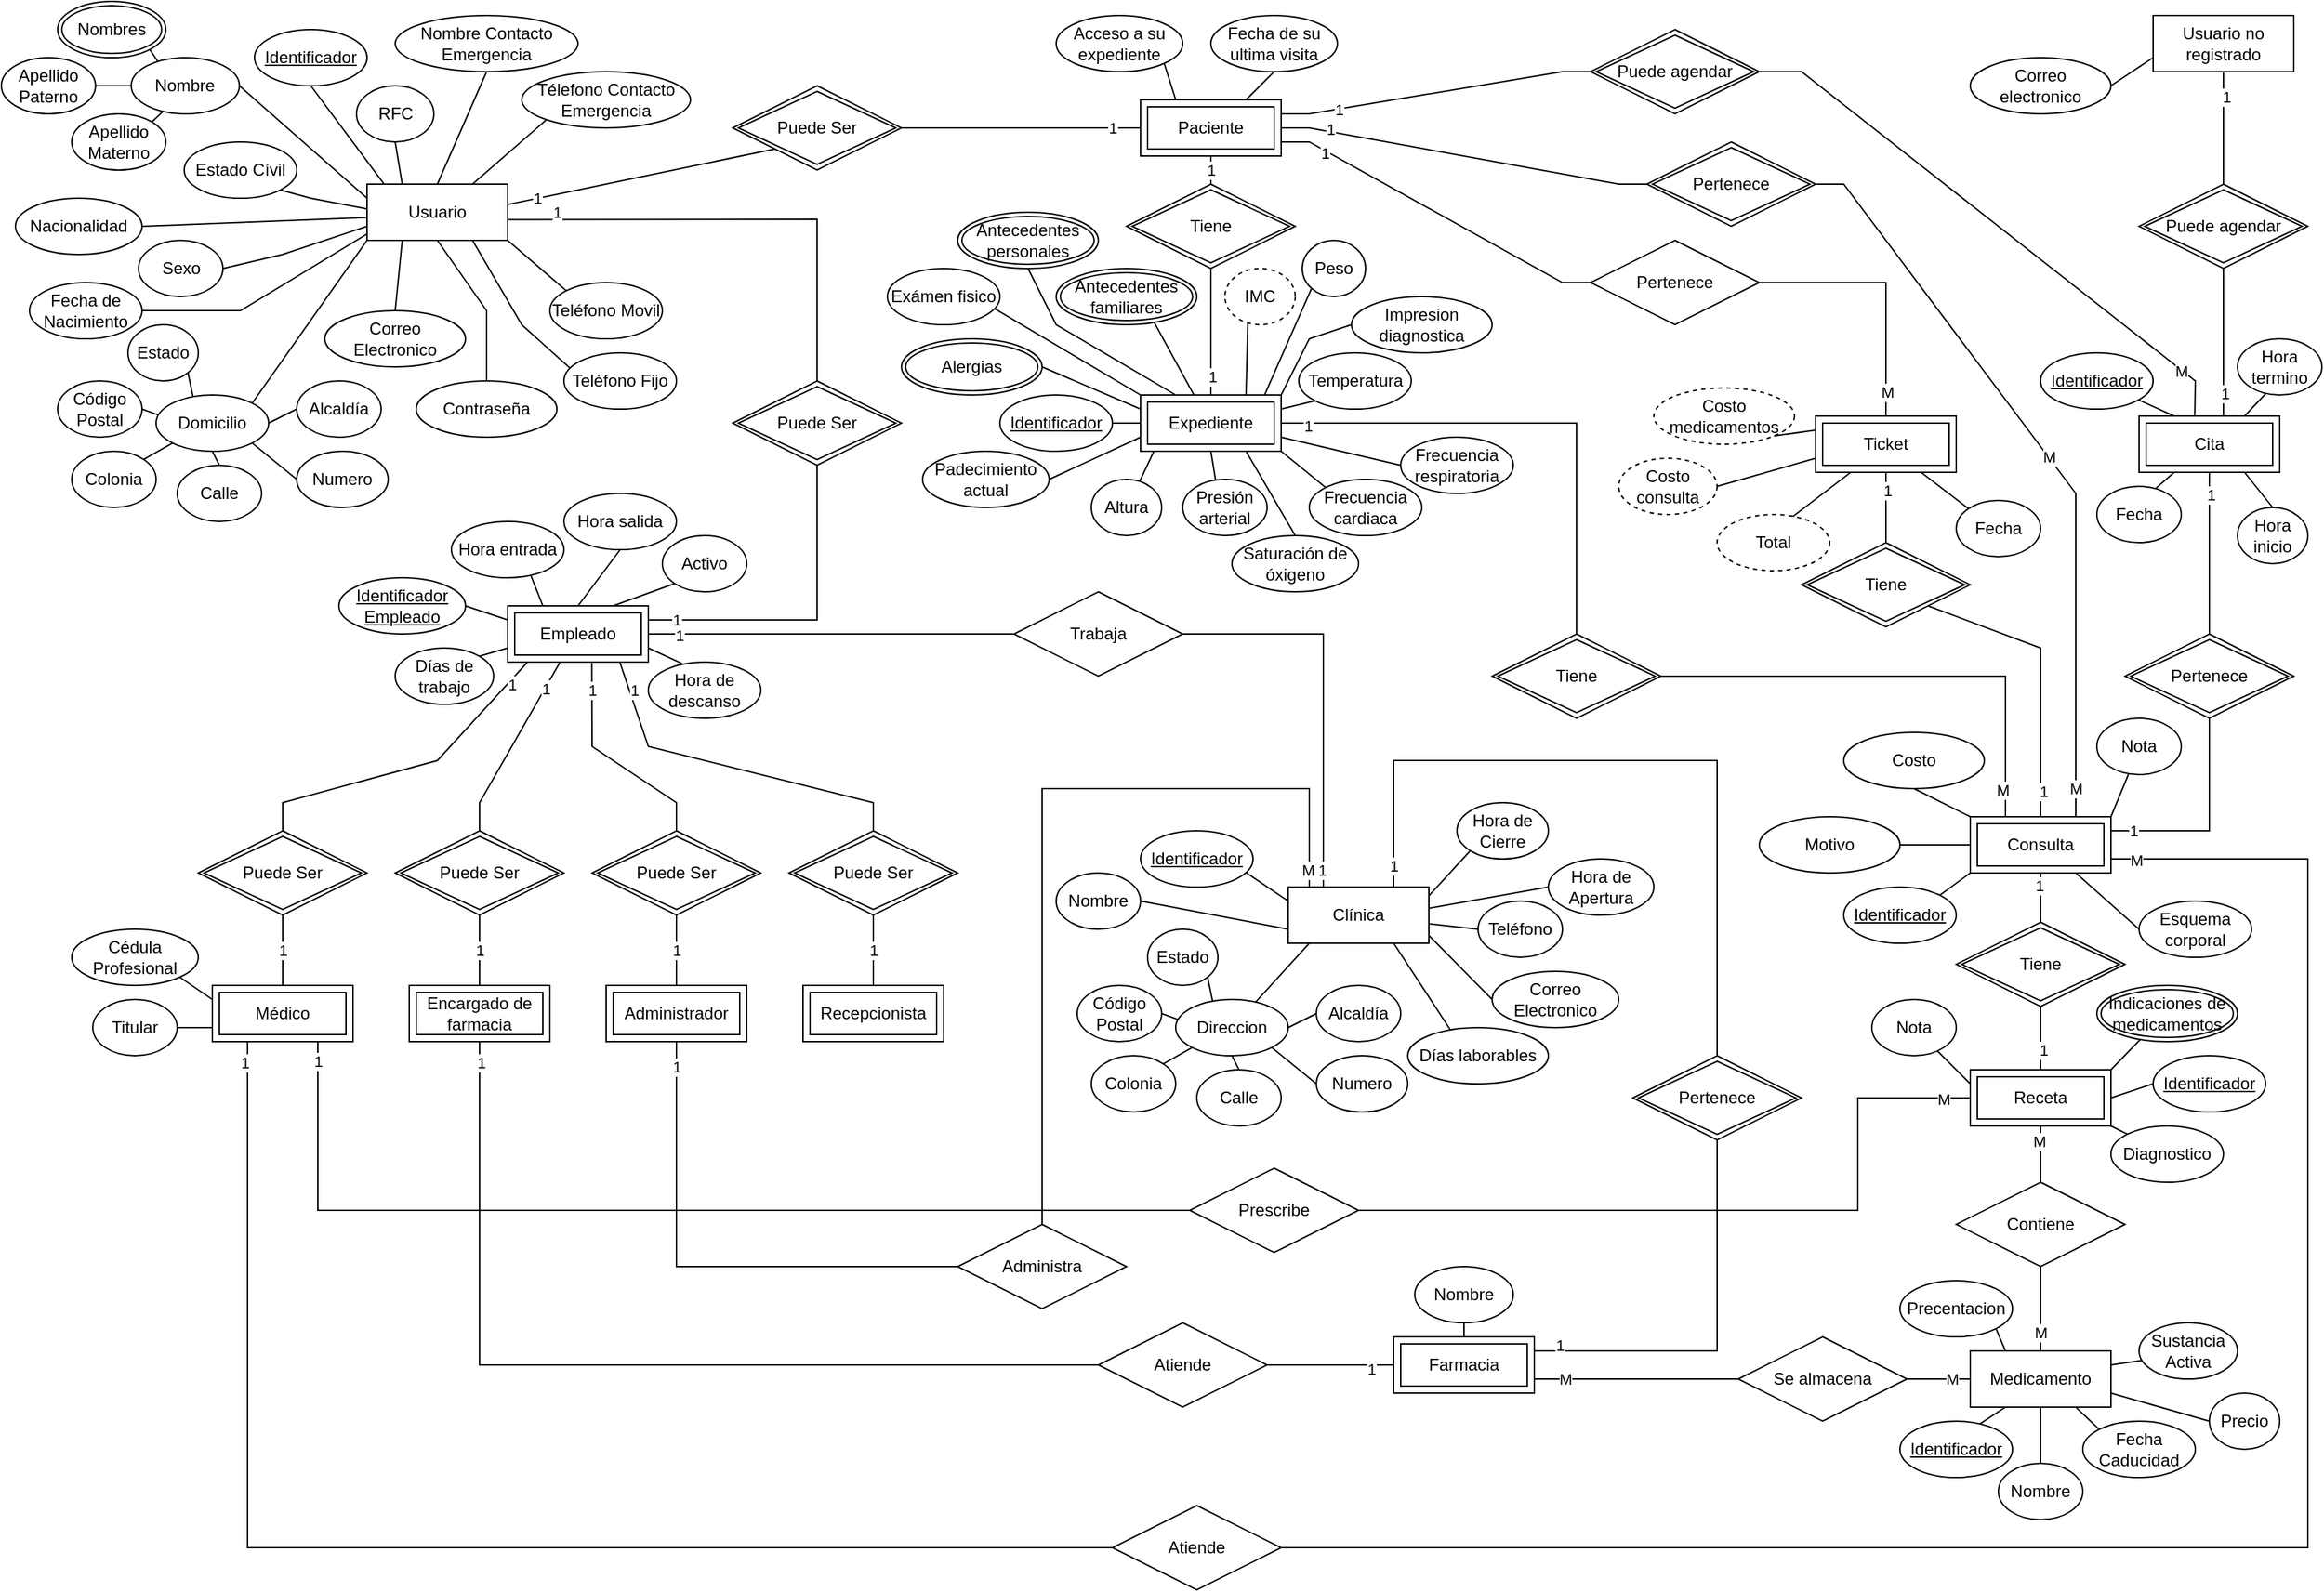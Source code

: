 <mxfile version="13.11.0" type="github">
  <diagram id="R2lEEEUBdFMjLlhIrx00" name="Page-1">
    <mxGraphModel dx="1531" dy="735" grid="1" gridSize="10" guides="1" tooltips="1" connect="1" arrows="1" fold="1" page="1" pageScale="1" pageWidth="850" pageHeight="1100" math="0" shadow="0" extFonts="Permanent Marker^https://fonts.googleapis.com/css?family=Permanent+Marker">
      <root>
        <mxCell id="0" />
        <mxCell id="1" parent="0" />
        <mxCell id="zJtz_LSSslF1Z7QcBkcL-82" value="Puede Ser" style="shape=rhombus;double=1;perimeter=rhombusPerimeter;whiteSpace=wrap;html=1;align=center;" parent="1" vertex="1">
          <mxGeometry x="560" y="100" width="120" height="60" as="geometry" />
        </mxCell>
        <mxCell id="zJtz_LSSslF1Z7QcBkcL-83" value="" style="endArrow=none;html=1;rounded=0;exitX=1.002;exitY=0.361;exitDx=0;exitDy=0;entryX=0;entryY=1;entryDx=0;entryDy=0;exitPerimeter=0;" parent="1" source="zJtz_LSSslF1Z7QcBkcL-1" target="zJtz_LSSslF1Z7QcBkcL-82" edge="1">
          <mxGeometry relative="1" as="geometry">
            <mxPoint x="710" y="250" as="sourcePoint" />
            <mxPoint x="870" y="250" as="targetPoint" />
            <Array as="points" />
          </mxGeometry>
        </mxCell>
        <mxCell id="kYmDUSl5RJJaXcdnYRZf-2" value="1" style="edgeLabel;html=1;align=center;verticalAlign=middle;resizable=0;points=[];" vertex="1" connectable="0" parent="zJtz_LSSslF1Z7QcBkcL-83">
          <mxGeometry x="-0.412" relative="1" as="geometry">
            <mxPoint x="-35.68" y="7.09" as="offset" />
          </mxGeometry>
        </mxCell>
        <mxCell id="zJtz_LSSslF1Z7QcBkcL-84" value="" style="endArrow=none;html=1;rounded=0;exitX=1;exitY=0.5;exitDx=0;exitDy=0;entryX=0;entryY=0.5;entryDx=0;entryDy=0;" parent="1" source="zJtz_LSSslF1Z7QcBkcL-82" target="zJtz_LSSslF1Z7QcBkcL-2" edge="1">
          <mxGeometry relative="1" as="geometry">
            <mxPoint x="710" y="250" as="sourcePoint" />
            <mxPoint x="870" y="250" as="targetPoint" />
            <Array as="points" />
          </mxGeometry>
        </mxCell>
        <mxCell id="kYmDUSl5RJJaXcdnYRZf-3" value="1" style="edgeLabel;html=1;align=center;verticalAlign=middle;resizable=0;points=[];" vertex="1" connectable="0" parent="zJtz_LSSslF1Z7QcBkcL-84">
          <mxGeometry x="0.178" y="-4" relative="1" as="geometry">
            <mxPoint x="50" y="-4" as="offset" />
          </mxGeometry>
        </mxCell>
        <mxCell id="zJtz_LSSslF1Z7QcBkcL-90" value="Puede Ser" style="shape=rhombus;double=1;perimeter=rhombusPerimeter;whiteSpace=wrap;html=1;align=center;" parent="1" vertex="1">
          <mxGeometry x="560" y="310" width="120" height="60" as="geometry" />
        </mxCell>
        <mxCell id="zJtz_LSSslF1Z7QcBkcL-91" value="" style="endArrow=none;html=1;rounded=0;exitX=1;exitY=0.632;exitDx=0;exitDy=0;entryX=0.5;entryY=0;entryDx=0;entryDy=0;exitPerimeter=0;" parent="1" source="zJtz_LSSslF1Z7QcBkcL-1" target="zJtz_LSSslF1Z7QcBkcL-90" edge="1">
          <mxGeometry relative="1" as="geometry">
            <mxPoint x="960" y="260" as="sourcePoint" />
            <mxPoint x="1120" y="260" as="targetPoint" />
            <Array as="points">
              <mxPoint x="620" y="195" />
            </Array>
          </mxGeometry>
        </mxCell>
        <mxCell id="kYmDUSl5RJJaXcdnYRZf-4" value="1" style="edgeLabel;html=1;align=center;verticalAlign=middle;resizable=0;points=[];" vertex="1" connectable="0" parent="zJtz_LSSslF1Z7QcBkcL-91">
          <mxGeometry x="-0.412" y="-1" relative="1" as="geometry">
            <mxPoint x="-63.33" y="-6.15" as="offset" />
          </mxGeometry>
        </mxCell>
        <mxCell id="zJtz_LSSslF1Z7QcBkcL-93" value="1" style="endArrow=none;html=1;rounded=0;exitX=0.5;exitY=1;exitDx=0;exitDy=0;entryX=1;entryY=0.25;entryDx=0;entryDy=0;" parent="1" source="zJtz_LSSslF1Z7QcBkcL-90" target="zJtz_LSSslF1Z7QcBkcL-92" edge="1">
          <mxGeometry x="0.826" relative="1" as="geometry">
            <mxPoint x="890" y="270" as="sourcePoint" />
            <mxPoint x="1050" y="270" as="targetPoint" />
            <Array as="points">
              <mxPoint x="620" y="480" />
            </Array>
            <mxPoint as="offset" />
          </mxGeometry>
        </mxCell>
        <mxCell id="zJtz_LSSslF1Z7QcBkcL-104" value="" style="endArrow=none;html=1;rounded=0;exitX=0.5;exitY=1;exitDx=0;exitDy=0;entryX=0.5;entryY=0;entryDx=0;entryDy=0;" parent="1" source="zJtz_LSSslF1Z7QcBkcL-98" target="zJtz_LSSslF1Z7QcBkcL-92" edge="1">
          <mxGeometry x="350" y="370" as="geometry">
            <mxPoint x="480" y="500" as="sourcePoint" />
            <mxPoint x="640" y="500" as="targetPoint" />
          </mxGeometry>
        </mxCell>
        <mxCell id="zJtz_LSSslF1Z7QcBkcL-92" value="Empleado" style="shape=ext;margin=3;double=1;whiteSpace=wrap;html=1;align=center;" parent="1" vertex="1">
          <mxGeometry x="400" y="470" width="100" height="40" as="geometry" />
        </mxCell>
        <mxCell id="zJtz_LSSslF1Z7QcBkcL-94" value="Identificador Empleado" style="ellipse;whiteSpace=wrap;html=1;align=center;fontStyle=4;" parent="1" vertex="1">
          <mxGeometry x="280" y="450" width="90" height="40" as="geometry" />
        </mxCell>
        <mxCell id="zJtz_LSSslF1Z7QcBkcL-95" value="Hora de descanso" style="ellipse;whiteSpace=wrap;html=1;align=center;" parent="1" vertex="1">
          <mxGeometry x="500" y="510" width="80" height="40" as="geometry" />
        </mxCell>
        <mxCell id="zJtz_LSSslF1Z7QcBkcL-96" value="Días de trabajo" style="ellipse;whiteSpace=wrap;html=1;align=center;" parent="1" vertex="1">
          <mxGeometry x="320" y="500" width="70" height="40" as="geometry" />
        </mxCell>
        <mxCell id="zJtz_LSSslF1Z7QcBkcL-97" value="Hora entrada" style="ellipse;whiteSpace=wrap;html=1;align=center;" parent="1" vertex="1">
          <mxGeometry x="360" y="410" width="80" height="40" as="geometry" />
        </mxCell>
        <mxCell id="zJtz_LSSslF1Z7QcBkcL-99" value="Activo" style="ellipse;whiteSpace=wrap;html=1;align=center;" parent="1" vertex="1">
          <mxGeometry x="510" y="420" width="60" height="40" as="geometry" />
        </mxCell>
        <mxCell id="zJtz_LSSslF1Z7QcBkcL-100" value="" style="endArrow=none;html=1;rounded=0;entryX=0;entryY=0.25;entryDx=0;entryDy=0;" parent="1" target="zJtz_LSSslF1Z7QcBkcL-92" edge="1">
          <mxGeometry x="350" y="370" as="geometry">
            <mxPoint x="370" y="470" as="sourcePoint" />
            <mxPoint x="640" y="500" as="targetPoint" />
          </mxGeometry>
        </mxCell>
        <mxCell id="zJtz_LSSslF1Z7QcBkcL-101" value="" style="endArrow=none;html=1;rounded=0;exitX=1;exitY=0;exitDx=0;exitDy=0;entryX=0;entryY=0.75;entryDx=0;entryDy=0;" parent="1" source="zJtz_LSSslF1Z7QcBkcL-96" target="zJtz_LSSslF1Z7QcBkcL-92" edge="1">
          <mxGeometry x="350" y="370" as="geometry">
            <mxPoint x="480" y="500" as="sourcePoint" />
            <mxPoint x="640" y="500" as="targetPoint" />
          </mxGeometry>
        </mxCell>
        <mxCell id="zJtz_LSSslF1Z7QcBkcL-102" value="" style="endArrow=none;html=1;rounded=0;exitX=0.3;exitY=0.026;exitDx=0;exitDy=0;exitPerimeter=0;entryX=1;entryY=0.75;entryDx=0;entryDy=0;" parent="1" source="zJtz_LSSslF1Z7QcBkcL-95" target="zJtz_LSSslF1Z7QcBkcL-92" edge="1">
          <mxGeometry x="350" y="370" as="geometry">
            <mxPoint x="480" y="500" as="sourcePoint" />
            <mxPoint x="640" y="500" as="targetPoint" />
          </mxGeometry>
        </mxCell>
        <mxCell id="zJtz_LSSslF1Z7QcBkcL-103" value="" style="endArrow=none;html=1;rounded=0;exitX=0.708;exitY=0.969;exitDx=0;exitDy=0;exitPerimeter=0;entryX=0.25;entryY=0;entryDx=0;entryDy=0;" parent="1" source="zJtz_LSSslF1Z7QcBkcL-97" target="zJtz_LSSslF1Z7QcBkcL-92" edge="1">
          <mxGeometry x="350" y="370" as="geometry">
            <mxPoint x="480" y="500" as="sourcePoint" />
            <mxPoint x="640" y="500" as="targetPoint" />
          </mxGeometry>
        </mxCell>
        <mxCell id="zJtz_LSSslF1Z7QcBkcL-105" value="" style="endArrow=none;html=1;rounded=0;exitX=0.75;exitY=0;exitDx=0;exitDy=0;entryX=0;entryY=1;entryDx=0;entryDy=0;" parent="1" source="zJtz_LSSslF1Z7QcBkcL-92" target="zJtz_LSSslF1Z7QcBkcL-99" edge="1">
          <mxGeometry x="350" y="370" as="geometry">
            <mxPoint x="480" y="500" as="sourcePoint" />
            <mxPoint x="640" y="500" as="targetPoint" />
          </mxGeometry>
        </mxCell>
        <mxCell id="zJtz_LSSslF1Z7QcBkcL-1" value="Usuario" style="whiteSpace=wrap;html=1;align=center;" parent="1" vertex="1">
          <mxGeometry x="300" y="170" width="100" height="40" as="geometry" />
        </mxCell>
        <mxCell id="zJtz_LSSslF1Z7QcBkcL-3" value="Identificador" style="ellipse;whiteSpace=wrap;html=1;align=center;fontStyle=4;" parent="1" vertex="1">
          <mxGeometry x="220" y="60" width="80" height="40" as="geometry" />
        </mxCell>
        <mxCell id="zJtz_LSSslF1Z7QcBkcL-9" value="Sexo" style="ellipse;whiteSpace=wrap;html=1;align=center;" parent="1" vertex="1">
          <mxGeometry x="137.5" y="210" width="60" height="40" as="geometry" />
        </mxCell>
        <mxCell id="zJtz_LSSslF1Z7QcBkcL-10" value="Teléfono Fijo" style="ellipse;whiteSpace=wrap;html=1;align=center;" parent="1" vertex="1">
          <mxGeometry x="440" y="290" width="80" height="40" as="geometry" />
        </mxCell>
        <mxCell id="zJtz_LSSslF1Z7QcBkcL-11" value="Teléfono Movil" style="ellipse;whiteSpace=wrap;html=1;align=center;" parent="1" vertex="1">
          <mxGeometry x="430" y="240" width="80" height="40" as="geometry" />
        </mxCell>
        <mxCell id="zJtz_LSSslF1Z7QcBkcL-12" value="Nacionalidad" style="ellipse;whiteSpace=wrap;html=1;align=center;" parent="1" vertex="1">
          <mxGeometry x="50" y="180" width="90" height="40" as="geometry" />
        </mxCell>
        <mxCell id="zJtz_LSSslF1Z7QcBkcL-13" value="RFC" style="ellipse;whiteSpace=wrap;html=1;align=center;" parent="1" vertex="1">
          <mxGeometry x="292.5" y="100" width="55" height="40" as="geometry" />
        </mxCell>
        <mxCell id="zJtz_LSSslF1Z7QcBkcL-15" value="Contraseña" style="ellipse;whiteSpace=wrap;html=1;align=center;" parent="1" vertex="1">
          <mxGeometry x="335" y="310" width="100" height="40" as="geometry" />
        </mxCell>
        <mxCell id="zJtz_LSSslF1Z7QcBkcL-18" value="Estado Cívil" style="ellipse;whiteSpace=wrap;html=1;align=center;" parent="1" vertex="1">
          <mxGeometry x="170" y="140" width="80" height="40" as="geometry" />
        </mxCell>
        <mxCell id="zJtz_LSSslF1Z7QcBkcL-25" value="Nombre Contacto Emergencia" style="ellipse;whiteSpace=wrap;html=1;align=center;" parent="1" vertex="1">
          <mxGeometry x="320" y="50" width="130" height="40" as="geometry" />
        </mxCell>
        <mxCell id="zJtz_LSSslF1Z7QcBkcL-26" value="Télefono Contacto Emergencia" style="ellipse;whiteSpace=wrap;html=1;align=center;" parent="1" vertex="1">
          <mxGeometry x="410" y="90" width="120" height="40" as="geometry" />
        </mxCell>
        <mxCell id="zJtz_LSSslF1Z7QcBkcL-8" value="Fecha de Nacimiento" style="ellipse;whiteSpace=wrap;html=1;align=center;" parent="1" vertex="1">
          <mxGeometry x="60" y="240" width="80" height="40" as="geometry" />
        </mxCell>
        <mxCell id="zJtz_LSSslF1Z7QcBkcL-14" value="Correo Electronico" style="ellipse;whiteSpace=wrap;html=1;align=center;" parent="1" vertex="1">
          <mxGeometry x="270" y="260" width="100" height="40" as="geometry" />
        </mxCell>
        <mxCell id="zJtz_LSSslF1Z7QcBkcL-57" value="" style="endArrow=none;html=1;rounded=0;entryX=0;entryY=1;entryDx=0;entryDy=0;exitX=1;exitY=0;exitDx=0;exitDy=0;" parent="1" source="zJtz_LSSslF1Z7QcBkcL-16" target="zJtz_LSSslF1Z7QcBkcL-1" edge="1">
          <mxGeometry x="40" y="40" as="geometry">
            <mxPoint x="170" y="450" as="sourcePoint" />
            <mxPoint x="330" y="450" as="targetPoint" />
            <Array as="points" />
          </mxGeometry>
        </mxCell>
        <mxCell id="zJtz_LSSslF1Z7QcBkcL-58" value="" style="endArrow=none;html=1;rounded=0;exitX=1;exitY=0.5;exitDx=0;exitDy=0;entryX=0.002;entryY=0.882;entryDx=0;entryDy=0;entryPerimeter=0;" parent="1" source="zJtz_LSSslF1Z7QcBkcL-8" target="zJtz_LSSslF1Z7QcBkcL-1" edge="1">
          <mxGeometry x="40" y="40" as="geometry">
            <mxPoint x="150" y="260" as="sourcePoint" />
            <mxPoint x="310" y="260" as="targetPoint" />
            <Array as="points">
              <mxPoint x="210" y="260" />
            </Array>
          </mxGeometry>
        </mxCell>
        <mxCell id="zJtz_LSSslF1Z7QcBkcL-59" value="" style="endArrow=none;html=1;rounded=0;exitX=1;exitY=0.5;exitDx=0;exitDy=0;entryX=0;entryY=0.75;entryDx=0;entryDy=0;" parent="1" source="zJtz_LSSslF1Z7QcBkcL-9" target="zJtz_LSSslF1Z7QcBkcL-1" edge="1">
          <mxGeometry x="40" y="40" as="geometry">
            <mxPoint x="150" y="260" as="sourcePoint" />
            <mxPoint x="310" y="260" as="targetPoint" />
            <Array as="points">
              <mxPoint x="240" y="220" />
            </Array>
          </mxGeometry>
        </mxCell>
        <mxCell id="zJtz_LSSslF1Z7QcBkcL-60" value="" style="endArrow=none;html=1;rounded=0;exitX=1;exitY=0.5;exitDx=0;exitDy=0;entryX=0;entryY=0.594;entryDx=0;entryDy=0;entryPerimeter=0;" parent="1" source="zJtz_LSSslF1Z7QcBkcL-12" target="zJtz_LSSslF1Z7QcBkcL-1" edge="1">
          <mxGeometry x="40" y="40" as="geometry">
            <mxPoint x="210" y="200" as="sourcePoint" />
            <mxPoint x="370" y="200" as="targetPoint" />
          </mxGeometry>
        </mxCell>
        <mxCell id="zJtz_LSSslF1Z7QcBkcL-62" value="" style="endArrow=none;html=1;rounded=0;exitX=1;exitY=1;exitDx=0;exitDy=0;entryX=-0.002;entryY=0.44;entryDx=0;entryDy=0;entryPerimeter=0;" parent="1" source="zJtz_LSSslF1Z7QcBkcL-18" target="zJtz_LSSslF1Z7QcBkcL-1" edge="1">
          <mxGeometry x="40" y="40" as="geometry">
            <mxPoint x="210" y="160" as="sourcePoint" />
            <mxPoint x="370" y="160" as="targetPoint" />
            <Array as="points">
              <mxPoint x="260" y="180" />
            </Array>
          </mxGeometry>
        </mxCell>
        <mxCell id="zJtz_LSSslF1Z7QcBkcL-63" value="" style="endArrow=none;html=1;rounded=0;exitX=1;exitY=0.5;exitDx=0;exitDy=0;entryX=0;entryY=0.25;entryDx=0;entryDy=0;" parent="1" source="zJtz_LSSslF1Z7QcBkcL-5" target="zJtz_LSSslF1Z7QcBkcL-1" edge="1">
          <mxGeometry x="40" y="40" as="geometry">
            <mxPoint x="210" y="180" as="sourcePoint" />
            <mxPoint x="370" y="180" as="targetPoint" />
          </mxGeometry>
        </mxCell>
        <mxCell id="zJtz_LSSslF1Z7QcBkcL-64" value="" style="endArrow=none;html=1;rounded=0;exitX=0.5;exitY=1;exitDx=0;exitDy=0;entryX=0.122;entryY=0.002;entryDx=0;entryDy=0;entryPerimeter=0;" parent="1" source="zJtz_LSSslF1Z7QcBkcL-3" target="zJtz_LSSslF1Z7QcBkcL-1" edge="1">
          <mxGeometry x="40" y="40" as="geometry">
            <mxPoint x="210" y="120" as="sourcePoint" />
            <mxPoint x="370" y="120" as="targetPoint" />
            <Array as="points" />
          </mxGeometry>
        </mxCell>
        <mxCell id="zJtz_LSSslF1Z7QcBkcL-65" value="" style="endArrow=none;html=1;rounded=0;exitX=0.5;exitY=1;exitDx=0;exitDy=0;entryX=0.25;entryY=0;entryDx=0;entryDy=0;" parent="1" source="zJtz_LSSslF1Z7QcBkcL-13" target="zJtz_LSSslF1Z7QcBkcL-1" edge="1">
          <mxGeometry x="40" y="40" as="geometry">
            <mxPoint x="210" y="240" as="sourcePoint" />
            <mxPoint x="370" y="240" as="targetPoint" />
          </mxGeometry>
        </mxCell>
        <mxCell id="zJtz_LSSslF1Z7QcBkcL-66" value="" style="endArrow=none;html=1;rounded=0;exitX=0.5;exitY=1;exitDx=0;exitDy=0;entryX=0.5;entryY=0;entryDx=0;entryDy=0;" parent="1" source="zJtz_LSSslF1Z7QcBkcL-25" target="zJtz_LSSslF1Z7QcBkcL-1" edge="1">
          <mxGeometry x="40" y="40" as="geometry">
            <mxPoint x="210" y="180" as="sourcePoint" />
            <mxPoint x="370" y="180" as="targetPoint" />
          </mxGeometry>
        </mxCell>
        <mxCell id="zJtz_LSSslF1Z7QcBkcL-67" value="" style="endArrow=none;html=1;rounded=0;exitX=0;exitY=1;exitDx=0;exitDy=0;entryX=0.75;entryY=0;entryDx=0;entryDy=0;" parent="1" source="zJtz_LSSslF1Z7QcBkcL-26" target="zJtz_LSSslF1Z7QcBkcL-1" edge="1">
          <mxGeometry x="40" y="40" as="geometry">
            <mxPoint x="210" y="180" as="sourcePoint" />
            <mxPoint x="370" y="180" as="targetPoint" />
          </mxGeometry>
        </mxCell>
        <mxCell id="zJtz_LSSslF1Z7QcBkcL-68" value="" style="endArrow=none;html=1;rounded=0;exitX=0.5;exitY=0;exitDx=0;exitDy=0;entryX=0.25;entryY=1;entryDx=0;entryDy=0;" parent="1" source="zJtz_LSSslF1Z7QcBkcL-14" target="zJtz_LSSslF1Z7QcBkcL-1" edge="1">
          <mxGeometry x="40" y="40" as="geometry">
            <mxPoint x="210" y="290" as="sourcePoint" />
            <mxPoint x="370" y="290" as="targetPoint" />
          </mxGeometry>
        </mxCell>
        <mxCell id="zJtz_LSSslF1Z7QcBkcL-69" value="" style="endArrow=none;html=1;rounded=0;exitX=0.5;exitY=0;exitDx=0;exitDy=0;entryX=0.5;entryY=1;entryDx=0;entryDy=0;" parent="1" source="zJtz_LSSslF1Z7QcBkcL-15" target="zJtz_LSSslF1Z7QcBkcL-1" edge="1">
          <mxGeometry x="40" y="40" as="geometry">
            <mxPoint x="210" y="290" as="sourcePoint" />
            <mxPoint x="370" y="290" as="targetPoint" />
            <Array as="points">
              <mxPoint x="385" y="260" />
            </Array>
          </mxGeometry>
        </mxCell>
        <mxCell id="zJtz_LSSslF1Z7QcBkcL-70" value="" style="endArrow=none;html=1;rounded=0;exitX=0.056;exitY=0.276;exitDx=0;exitDy=0;entryX=0.75;entryY=1;entryDx=0;entryDy=0;exitPerimeter=0;" parent="1" source="zJtz_LSSslF1Z7QcBkcL-10" target="zJtz_LSSslF1Z7QcBkcL-1" edge="1">
          <mxGeometry x="40" y="40" as="geometry">
            <mxPoint x="210" y="290" as="sourcePoint" />
            <mxPoint x="370" y="290" as="targetPoint" />
            <Array as="points">
              <mxPoint x="410" y="270" />
            </Array>
          </mxGeometry>
        </mxCell>
        <mxCell id="zJtz_LSSslF1Z7QcBkcL-71" value="" style="endArrow=none;html=1;rounded=0;exitX=0;exitY=0;exitDx=0;exitDy=0;entryX=1;entryY=1;entryDx=0;entryDy=0;" parent="1" source="zJtz_LSSslF1Z7QcBkcL-11" target="zJtz_LSSslF1Z7QcBkcL-1" edge="1">
          <mxGeometry x="40" y="40" as="geometry">
            <mxPoint x="210" y="290" as="sourcePoint" />
            <mxPoint x="370" y="290" as="targetPoint" />
          </mxGeometry>
        </mxCell>
        <mxCell id="zJtz_LSSslF1Z7QcBkcL-5" value="Nombre" style="ellipse;whiteSpace=wrap;html=1;align=center;" parent="1" vertex="1">
          <mxGeometry x="132.308" y="80" width="76.923" height="40" as="geometry" />
        </mxCell>
        <mxCell id="zJtz_LSSslF1Z7QcBkcL-6" value="Apellido Materno" style="ellipse;whiteSpace=wrap;html=1;align=center;" parent="1" vertex="1">
          <mxGeometry x="90" y="120" width="66.92" height="40" as="geometry" />
        </mxCell>
        <mxCell id="zJtz_LSSslF1Z7QcBkcL-31" style="edgeStyle=orthogonalEdgeStyle;rounded=0;orthogonalLoop=1;jettySize=auto;html=1;exitX=1;exitY=0.5;exitDx=0;exitDy=0;entryX=0;entryY=0.5;entryDx=0;entryDy=0;endArrow=none;endFill=0;" parent="1" source="zJtz_LSSslF1Z7QcBkcL-7" target="zJtz_LSSslF1Z7QcBkcL-5" edge="1">
          <mxGeometry x="40" y="30" as="geometry" />
        </mxCell>
        <mxCell id="zJtz_LSSslF1Z7QcBkcL-7" value="Apellido Paterno" style="ellipse;whiteSpace=wrap;html=1;align=center;" parent="1" vertex="1">
          <mxGeometry x="40" y="80" width="66.92" height="40" as="geometry" />
        </mxCell>
        <mxCell id="zJtz_LSSslF1Z7QcBkcL-27" value="Nombres" style="ellipse;shape=doubleEllipse;margin=3;whiteSpace=wrap;html=1;align=center;" parent="1" vertex="1">
          <mxGeometry x="80" y="40" width="76.923" height="40" as="geometry" />
        </mxCell>
        <mxCell id="zJtz_LSSslF1Z7QcBkcL-73" value="" style="endArrow=none;html=1;rounded=0;exitX=1;exitY=0;exitDx=0;exitDy=0;entryX=0.298;entryY=0.949;entryDx=0;entryDy=0;entryPerimeter=0;" parent="1" source="zJtz_LSSslF1Z7QcBkcL-6" target="zJtz_LSSslF1Z7QcBkcL-5" edge="1">
          <mxGeometry x="40" y="40" as="geometry">
            <mxPoint x="130" y="140" as="sourcePoint" />
            <mxPoint x="290" y="140" as="targetPoint" />
          </mxGeometry>
        </mxCell>
        <mxCell id="zJtz_LSSslF1Z7QcBkcL-74" value="" style="endArrow=none;html=1;rounded=0;exitX=1;exitY=1;exitDx=0;exitDy=0;entryX=0.248;entryY=0.073;entryDx=0;entryDy=0;entryPerimeter=0;" parent="1" source="zJtz_LSSslF1Z7QcBkcL-27" target="zJtz_LSSslF1Z7QcBkcL-5" edge="1">
          <mxGeometry x="40" y="40" as="geometry">
            <mxPoint x="80" y="100" as="sourcePoint" />
            <mxPoint x="240" y="100" as="targetPoint" />
          </mxGeometry>
        </mxCell>
        <mxCell id="zJtz_LSSslF1Z7QcBkcL-16" value="Domicilio" style="ellipse;whiteSpace=wrap;html=1;align=center;" parent="1" vertex="1">
          <mxGeometry x="150" y="320" width="80" height="40" as="geometry" />
        </mxCell>
        <mxCell id="zJtz_LSSslF1Z7QcBkcL-19" value="Calle" style="ellipse;whiteSpace=wrap;html=1;align=center;" parent="1" vertex="1">
          <mxGeometry x="165" y="370" width="60" height="40" as="geometry" />
        </mxCell>
        <mxCell id="zJtz_LSSslF1Z7QcBkcL-20" value="Numero" style="ellipse;whiteSpace=wrap;html=1;align=center;" parent="1" vertex="1">
          <mxGeometry x="250" y="360" width="65" height="40" as="geometry" />
        </mxCell>
        <mxCell id="zJtz_LSSslF1Z7QcBkcL-21" value="Colonia" style="ellipse;whiteSpace=wrap;html=1;align=center;" parent="1" vertex="1">
          <mxGeometry x="90" y="360" width="60" height="40" as="geometry" />
        </mxCell>
        <mxCell id="zJtz_LSSslF1Z7QcBkcL-22" value="Código Postal" style="ellipse;whiteSpace=wrap;html=1;align=center;" parent="1" vertex="1">
          <mxGeometry x="80" y="310" width="60" height="40" as="geometry" />
        </mxCell>
        <mxCell id="zJtz_LSSslF1Z7QcBkcL-23" value="Alcaldía" style="ellipse;whiteSpace=wrap;html=1;align=center;" parent="1" vertex="1">
          <mxGeometry x="250" y="310" width="60" height="40" as="geometry" />
        </mxCell>
        <mxCell id="zJtz_LSSslF1Z7QcBkcL-24" value="Estado" style="ellipse;whiteSpace=wrap;html=1;align=center;" parent="1" vertex="1">
          <mxGeometry x="130" y="270" width="50" height="40" as="geometry" />
        </mxCell>
        <mxCell id="zJtz_LSSslF1Z7QcBkcL-75" value="" style="endArrow=none;html=1;rounded=0;exitX=1;exitY=0.5;exitDx=0;exitDy=0;entryX=0.019;entryY=0.354;entryDx=0;entryDy=0;entryPerimeter=0;" parent="1" source="zJtz_LSSslF1Z7QcBkcL-22" target="zJtz_LSSslF1Z7QcBkcL-16" edge="1">
          <mxGeometry x="40" y="40" as="geometry">
            <mxPoint x="130" y="330" as="sourcePoint" />
            <mxPoint x="290" y="330" as="targetPoint" />
          </mxGeometry>
        </mxCell>
        <mxCell id="zJtz_LSSslF1Z7QcBkcL-76" value="" style="endArrow=none;html=1;rounded=0;exitX=1;exitY=1;exitDx=0;exitDy=0;entryX=0.328;entryY=0.032;entryDx=0;entryDy=0;entryPerimeter=0;" parent="1" source="zJtz_LSSslF1Z7QcBkcL-24" target="zJtz_LSSslF1Z7QcBkcL-16" edge="1">
          <mxGeometry x="40" y="40" as="geometry">
            <mxPoint x="130" y="330" as="sourcePoint" />
            <mxPoint x="290" y="330" as="targetPoint" />
          </mxGeometry>
        </mxCell>
        <mxCell id="zJtz_LSSslF1Z7QcBkcL-77" value="" style="endArrow=none;html=1;rounded=0;exitX=1;exitY=0;exitDx=0;exitDy=0;entryX=0;entryY=1;entryDx=0;entryDy=0;" parent="1" source="zJtz_LSSslF1Z7QcBkcL-21" target="zJtz_LSSslF1Z7QcBkcL-16" edge="1">
          <mxGeometry x="40" y="40" as="geometry">
            <mxPoint x="130" y="390" as="sourcePoint" />
            <mxPoint x="290" y="390" as="targetPoint" />
          </mxGeometry>
        </mxCell>
        <mxCell id="zJtz_LSSslF1Z7QcBkcL-78" value="" style="endArrow=none;html=1;rounded=0;exitX=0.5;exitY=0;exitDx=0;exitDy=0;entryX=0.5;entryY=1;entryDx=0;entryDy=0;" parent="1" source="zJtz_LSSslF1Z7QcBkcL-19" target="zJtz_LSSslF1Z7QcBkcL-16" edge="1">
          <mxGeometry x="40" y="40" as="geometry">
            <mxPoint x="130" y="390" as="sourcePoint" />
            <mxPoint x="290" y="390" as="targetPoint" />
          </mxGeometry>
        </mxCell>
        <mxCell id="zJtz_LSSslF1Z7QcBkcL-79" value="" style="endArrow=none;html=1;rounded=0;exitX=0;exitY=0.5;exitDx=0;exitDy=0;entryX=1;entryY=1;entryDx=0;entryDy=0;" parent="1" source="zJtz_LSSslF1Z7QcBkcL-20" target="zJtz_LSSslF1Z7QcBkcL-16" edge="1">
          <mxGeometry x="40" y="40" as="geometry">
            <mxPoint x="190" y="380" as="sourcePoint" />
            <mxPoint x="350" y="380" as="targetPoint" />
          </mxGeometry>
        </mxCell>
        <mxCell id="zJtz_LSSslF1Z7QcBkcL-80" value="" style="endArrow=none;html=1;rounded=0;exitX=0;exitY=0.5;exitDx=0;exitDy=0;entryX=1;entryY=0.5;entryDx=0;entryDy=0;" parent="1" source="zJtz_LSSslF1Z7QcBkcL-23" target="zJtz_LSSslF1Z7QcBkcL-16" edge="1">
          <mxGeometry x="40" y="40" as="geometry">
            <mxPoint x="190" y="380" as="sourcePoint" />
            <mxPoint x="350" y="380" as="targetPoint" />
          </mxGeometry>
        </mxCell>
        <mxCell id="zJtz_LSSslF1Z7QcBkcL-98" value="Hora salida" style="ellipse;whiteSpace=wrap;html=1;align=center;" parent="1" vertex="1">
          <mxGeometry x="440" y="390" width="80" height="40" as="geometry" />
        </mxCell>
        <mxCell id="zJtz_LSSslF1Z7QcBkcL-2" value="Paciente" style="shape=ext;margin=3;double=1;whiteSpace=wrap;html=1;align=center;" parent="1" vertex="1">
          <mxGeometry x="850" y="110" width="100" height="40" as="geometry" />
        </mxCell>
        <mxCell id="zJtz_LSSslF1Z7QcBkcL-85" value="Fecha de su ultima visita" style="ellipse;whiteSpace=wrap;html=1;align=center;" parent="1" vertex="1">
          <mxGeometry x="900" y="50" width="90" height="40" as="geometry" />
        </mxCell>
        <mxCell id="zJtz_LSSslF1Z7QcBkcL-86" value="Acceso a su expediente" style="ellipse;whiteSpace=wrap;html=1;align=center;" parent="1" vertex="1">
          <mxGeometry x="790" y="50" width="90" height="40" as="geometry" />
        </mxCell>
        <mxCell id="zJtz_LSSslF1Z7QcBkcL-88" value="" style="endArrow=none;html=1;rounded=0;exitX=1;exitY=1;exitDx=0;exitDy=0;entryX=0.25;entryY=0;entryDx=0;entryDy=0;" parent="1" source="zJtz_LSSslF1Z7QcBkcL-86" target="zJtz_LSSslF1Z7QcBkcL-2" edge="1">
          <mxGeometry x="790" y="30" as="geometry">
            <mxPoint x="840" y="170" as="sourcePoint" />
            <mxPoint x="1000" y="170" as="targetPoint" />
          </mxGeometry>
        </mxCell>
        <mxCell id="zJtz_LSSslF1Z7QcBkcL-89" value="" style="endArrow=none;html=1;rounded=0;exitX=0.5;exitY=1;exitDx=0;exitDy=0;entryX=0.75;entryY=0;entryDx=0;entryDy=0;" parent="1" source="zJtz_LSSslF1Z7QcBkcL-85" target="zJtz_LSSslF1Z7QcBkcL-2" edge="1">
          <mxGeometry x="790" y="30" as="geometry">
            <mxPoint x="840" y="170" as="sourcePoint" />
            <mxPoint x="1000" y="170" as="targetPoint" />
          </mxGeometry>
        </mxCell>
        <mxCell id="zJtz_LSSslF1Z7QcBkcL-112" value="1" style="edgeStyle=orthogonalEdgeStyle;rounded=0;orthogonalLoop=1;jettySize=auto;html=1;exitX=0.5;exitY=1;exitDx=0;exitDy=0;entryX=0.5;entryY=0;entryDx=0;entryDy=0;endArrow=none;endFill=0;" parent="1" source="zJtz_LSSslF1Z7QcBkcL-110" target="zJtz_LSSslF1Z7QcBkcL-111" edge="1">
          <mxGeometry relative="1" as="geometry" />
        </mxCell>
        <mxCell id="zJtz_LSSslF1Z7QcBkcL-110" value="Puede Ser" style="shape=rhombus;double=1;perimeter=rhombusPerimeter;whiteSpace=wrap;html=1;align=center;" parent="1" vertex="1">
          <mxGeometry x="180" y="630" width="120" height="60" as="geometry" />
        </mxCell>
        <mxCell id="zJtz_LSSslF1Z7QcBkcL-111" value="Médico" style="shape=ext;margin=3;double=1;whiteSpace=wrap;html=1;align=center;" parent="1" vertex="1">
          <mxGeometry x="190" y="740" width="100" height="40" as="geometry" />
        </mxCell>
        <mxCell id="zJtz_LSSslF1Z7QcBkcL-113" value="" style="endArrow=none;html=1;rounded=0;exitX=0.5;exitY=0;exitDx=0;exitDy=0;entryX=0.138;entryY=1.009;entryDx=0;entryDy=0;entryPerimeter=0;" parent="1" source="zJtz_LSSslF1Z7QcBkcL-110" target="zJtz_LSSslF1Z7QcBkcL-92" edge="1">
          <mxGeometry relative="1" as="geometry">
            <mxPoint x="410" y="580" as="sourcePoint" />
            <mxPoint x="570" y="580" as="targetPoint" />
            <Array as="points">
              <mxPoint x="240" y="610" />
              <mxPoint x="350" y="580" />
            </Array>
          </mxGeometry>
        </mxCell>
        <mxCell id="kYmDUSl5RJJaXcdnYRZf-5" value="1" style="edgeLabel;html=1;align=center;verticalAlign=middle;resizable=0;points=[];" vertex="1" connectable="0" parent="zJtz_LSSslF1Z7QcBkcL-113">
          <mxGeometry x="0.833" y="-2" relative="1" as="geometry">
            <mxPoint as="offset" />
          </mxGeometry>
        </mxCell>
        <mxCell id="zJtz_LSSslF1Z7QcBkcL-116" value="1" style="edgeStyle=orthogonalEdgeStyle;rounded=0;orthogonalLoop=1;jettySize=auto;html=1;exitX=0.5;exitY=1;exitDx=0;exitDy=0;entryX=0.5;entryY=0;entryDx=0;entryDy=0;endArrow=none;endFill=0;" parent="1" source="zJtz_LSSslF1Z7QcBkcL-117" target="zJtz_LSSslF1Z7QcBkcL-115" edge="1">
          <mxGeometry relative="1" as="geometry" />
        </mxCell>
        <mxCell id="zJtz_LSSslF1Z7QcBkcL-114" value="Puede Ser" style="shape=rhombus;double=1;perimeter=rhombusPerimeter;whiteSpace=wrap;html=1;align=center;" parent="1" vertex="1">
          <mxGeometry x="320" y="630" width="120" height="60" as="geometry" />
        </mxCell>
        <mxCell id="zJtz_LSSslF1Z7QcBkcL-115" value="Administrador" style="shape=ext;margin=3;double=1;whiteSpace=wrap;html=1;align=center;" parent="1" vertex="1">
          <mxGeometry x="470" y="740" width="100" height="40" as="geometry" />
        </mxCell>
        <mxCell id="zJtz_LSSslF1Z7QcBkcL-117" value="Puede Ser" style="shape=rhombus;double=1;perimeter=rhombusPerimeter;whiteSpace=wrap;html=1;align=center;" parent="1" vertex="1">
          <mxGeometry x="460" y="630" width="120" height="60" as="geometry" />
        </mxCell>
        <mxCell id="zJtz_LSSslF1Z7QcBkcL-119" value="1" style="edgeStyle=orthogonalEdgeStyle;rounded=0;orthogonalLoop=1;jettySize=auto;html=1;exitX=0.5;exitY=0;exitDx=0;exitDy=0;entryX=0.5;entryY=1;entryDx=0;entryDy=0;endArrow=none;endFill=0;" parent="1" source="zJtz_LSSslF1Z7QcBkcL-118" target="zJtz_LSSslF1Z7QcBkcL-114" edge="1">
          <mxGeometry relative="1" as="geometry" />
        </mxCell>
        <mxCell id="zJtz_LSSslF1Z7QcBkcL-118" value="Encargado de farmacia" style="shape=ext;margin=3;double=1;whiteSpace=wrap;html=1;align=center;" parent="1" vertex="1">
          <mxGeometry x="330" y="740" width="100" height="40" as="geometry" />
        </mxCell>
        <mxCell id="zJtz_LSSslF1Z7QcBkcL-120" value="" style="endArrow=none;html=1;rounded=0;exitX=0.374;exitY=0.994;exitDx=0;exitDy=0;entryX=0.5;entryY=0;entryDx=0;entryDy=0;exitPerimeter=0;" parent="1" source="zJtz_LSSslF1Z7QcBkcL-92" target="zJtz_LSSslF1Z7QcBkcL-114" edge="1">
          <mxGeometry relative="1" as="geometry">
            <mxPoint x="640" y="600" as="sourcePoint" />
            <mxPoint x="800" y="600" as="targetPoint" />
            <Array as="points">
              <mxPoint x="380" y="610" />
            </Array>
          </mxGeometry>
        </mxCell>
        <mxCell id="kYmDUSl5RJJaXcdnYRZf-6" value="1" style="edgeLabel;html=1;align=center;verticalAlign=middle;resizable=0;points=[];" vertex="1" connectable="0" parent="zJtz_LSSslF1Z7QcBkcL-120">
          <mxGeometry x="-0.683" relative="1" as="geometry">
            <mxPoint as="offset" />
          </mxGeometry>
        </mxCell>
        <mxCell id="zJtz_LSSslF1Z7QcBkcL-121" value="1" style="endArrow=none;html=1;rounded=0;exitX=0.598;exitY=1.015;exitDx=0;exitDy=0;entryX=0.5;entryY=0;entryDx=0;entryDy=0;exitPerimeter=0;" parent="1" source="zJtz_LSSslF1Z7QcBkcL-92" target="zJtz_LSSslF1Z7QcBkcL-117" edge="1">
          <mxGeometry x="-0.744" relative="1" as="geometry">
            <mxPoint x="640" y="600" as="sourcePoint" />
            <mxPoint x="800" y="600" as="targetPoint" />
            <Array as="points">
              <mxPoint x="460" y="570" />
              <mxPoint x="520" y="610" />
            </Array>
            <mxPoint as="offset" />
          </mxGeometry>
        </mxCell>
        <mxCell id="zJtz_LSSslF1Z7QcBkcL-122" value="Puede Ser" style="shape=rhombus;double=1;perimeter=rhombusPerimeter;whiteSpace=wrap;html=1;align=center;" parent="1" vertex="1">
          <mxGeometry x="600" y="630" width="120" height="60" as="geometry" />
        </mxCell>
        <mxCell id="zJtz_LSSslF1Z7QcBkcL-123" value="Recepcionista" style="shape=ext;margin=3;double=1;whiteSpace=wrap;html=1;align=center;" parent="1" vertex="1">
          <mxGeometry x="610" y="740" width="100" height="40" as="geometry" />
        </mxCell>
        <mxCell id="zJtz_LSSslF1Z7QcBkcL-124" value="1" style="endArrow=none;html=1;rounded=0;exitX=0.5;exitY=1;exitDx=0;exitDy=0;entryX=0.5;entryY=0;entryDx=0;entryDy=0;" parent="1" source="zJtz_LSSslF1Z7QcBkcL-122" target="zJtz_LSSslF1Z7QcBkcL-123" edge="1">
          <mxGeometry relative="1" as="geometry">
            <mxPoint x="520" y="760" as="sourcePoint" />
            <mxPoint x="680" y="760" as="targetPoint" />
          </mxGeometry>
        </mxCell>
        <mxCell id="zJtz_LSSslF1Z7QcBkcL-125" value="1" style="endArrow=none;html=1;rounded=0;exitX=0.798;exitY=1.004;exitDx=0;exitDy=0;exitPerimeter=0;entryX=0.5;entryY=0;entryDx=0;entryDy=0;" parent="1" source="zJtz_LSSslF1Z7QcBkcL-92" target="zJtz_LSSslF1Z7QcBkcL-122" edge="1">
          <mxGeometry x="-0.822" y="3" relative="1" as="geometry">
            <mxPoint x="420" y="570" as="sourcePoint" />
            <mxPoint x="580" y="570" as="targetPoint" />
            <Array as="points">
              <mxPoint x="500" y="570" />
              <mxPoint x="660" y="610" />
            </Array>
            <mxPoint as="offset" />
          </mxGeometry>
        </mxCell>
        <mxCell id="zJtz_LSSslF1Z7QcBkcL-164" value="" style="group" parent="1" vertex="1" connectable="0">
          <mxGeometry x="790" y="610" width="425" height="230" as="geometry" />
        </mxCell>
        <mxCell id="zJtz_LSSslF1Z7QcBkcL-133" value="Clínica" style="whiteSpace=wrap;html=1;align=center;" parent="zJtz_LSSslF1Z7QcBkcL-164" vertex="1">
          <mxGeometry x="165" y="60" width="100" height="40" as="geometry" />
        </mxCell>
        <mxCell id="zJtz_LSSslF1Z7QcBkcL-134" value="Direccion" style="ellipse;whiteSpace=wrap;html=1;align=center;" parent="zJtz_LSSslF1Z7QcBkcL-164" vertex="1">
          <mxGeometry x="85" y="140" width="80" height="40" as="geometry" />
        </mxCell>
        <mxCell id="zJtz_LSSslF1Z7QcBkcL-135" value="Calle" style="ellipse;whiteSpace=wrap;html=1;align=center;" parent="zJtz_LSSslF1Z7QcBkcL-164" vertex="1">
          <mxGeometry x="100" y="190" width="60" height="40" as="geometry" />
        </mxCell>
        <mxCell id="zJtz_LSSslF1Z7QcBkcL-136" value="Numero" style="ellipse;whiteSpace=wrap;html=1;align=center;" parent="zJtz_LSSslF1Z7QcBkcL-164" vertex="1">
          <mxGeometry x="185" y="180" width="65" height="40" as="geometry" />
        </mxCell>
        <mxCell id="zJtz_LSSslF1Z7QcBkcL-137" value="Colonia" style="ellipse;whiteSpace=wrap;html=1;align=center;" parent="zJtz_LSSslF1Z7QcBkcL-164" vertex="1">
          <mxGeometry x="25" y="180" width="60" height="40" as="geometry" />
        </mxCell>
        <mxCell id="zJtz_LSSslF1Z7QcBkcL-138" value="Código Postal" style="ellipse;whiteSpace=wrap;html=1;align=center;" parent="zJtz_LSSslF1Z7QcBkcL-164" vertex="1">
          <mxGeometry x="15" y="130" width="60" height="40" as="geometry" />
        </mxCell>
        <mxCell id="zJtz_LSSslF1Z7QcBkcL-139" value="Alcaldía" style="ellipse;whiteSpace=wrap;html=1;align=center;" parent="zJtz_LSSslF1Z7QcBkcL-164" vertex="1">
          <mxGeometry x="185" y="130" width="60" height="40" as="geometry" />
        </mxCell>
        <mxCell id="zJtz_LSSslF1Z7QcBkcL-140" value="Estado" style="ellipse;whiteSpace=wrap;html=1;align=center;" parent="zJtz_LSSslF1Z7QcBkcL-164" vertex="1">
          <mxGeometry x="65" y="90" width="50" height="40" as="geometry" />
        </mxCell>
        <mxCell id="zJtz_LSSslF1Z7QcBkcL-141" value="" style="endArrow=none;html=1;rounded=0;exitX=1;exitY=0.5;exitDx=0;exitDy=0;entryX=0.019;entryY=0.354;entryDx=0;entryDy=0;entryPerimeter=0;" parent="zJtz_LSSslF1Z7QcBkcL-164" source="zJtz_LSSslF1Z7QcBkcL-138" target="zJtz_LSSslF1Z7QcBkcL-134" edge="1">
          <mxGeometry x="-25" y="-140" as="geometry">
            <mxPoint x="65" y="150" as="sourcePoint" />
            <mxPoint x="225" y="150" as="targetPoint" />
          </mxGeometry>
        </mxCell>
        <mxCell id="zJtz_LSSslF1Z7QcBkcL-142" value="" style="endArrow=none;html=1;rounded=0;exitX=1;exitY=1;exitDx=0;exitDy=0;entryX=0.328;entryY=0.032;entryDx=0;entryDy=0;entryPerimeter=0;" parent="zJtz_LSSslF1Z7QcBkcL-164" source="zJtz_LSSslF1Z7QcBkcL-140" target="zJtz_LSSslF1Z7QcBkcL-134" edge="1">
          <mxGeometry x="-25" y="-140" as="geometry">
            <mxPoint x="65" y="150" as="sourcePoint" />
            <mxPoint x="225" y="150" as="targetPoint" />
          </mxGeometry>
        </mxCell>
        <mxCell id="zJtz_LSSslF1Z7QcBkcL-143" value="" style="endArrow=none;html=1;rounded=0;exitX=1;exitY=0;exitDx=0;exitDy=0;entryX=0;entryY=1;entryDx=0;entryDy=0;" parent="zJtz_LSSslF1Z7QcBkcL-164" source="zJtz_LSSslF1Z7QcBkcL-137" target="zJtz_LSSslF1Z7QcBkcL-134" edge="1">
          <mxGeometry x="-25" y="-140" as="geometry">
            <mxPoint x="65" y="210" as="sourcePoint" />
            <mxPoint x="225" y="210" as="targetPoint" />
          </mxGeometry>
        </mxCell>
        <mxCell id="zJtz_LSSslF1Z7QcBkcL-144" value="" style="endArrow=none;html=1;rounded=0;exitX=0.5;exitY=0;exitDx=0;exitDy=0;entryX=0.5;entryY=1;entryDx=0;entryDy=0;" parent="zJtz_LSSslF1Z7QcBkcL-164" source="zJtz_LSSslF1Z7QcBkcL-135" target="zJtz_LSSslF1Z7QcBkcL-134" edge="1">
          <mxGeometry x="-25" y="-140" as="geometry">
            <mxPoint x="65" y="210" as="sourcePoint" />
            <mxPoint x="225" y="210" as="targetPoint" />
          </mxGeometry>
        </mxCell>
        <mxCell id="zJtz_LSSslF1Z7QcBkcL-145" value="" style="endArrow=none;html=1;rounded=0;exitX=0;exitY=0.5;exitDx=0;exitDy=0;entryX=1;entryY=1;entryDx=0;entryDy=0;" parent="zJtz_LSSslF1Z7QcBkcL-164" source="zJtz_LSSslF1Z7QcBkcL-136" target="zJtz_LSSslF1Z7QcBkcL-134" edge="1">
          <mxGeometry x="-25" y="-140" as="geometry">
            <mxPoint x="125" y="200" as="sourcePoint" />
            <mxPoint x="285" y="200" as="targetPoint" />
          </mxGeometry>
        </mxCell>
        <mxCell id="zJtz_LSSslF1Z7QcBkcL-146" value="" style="endArrow=none;html=1;rounded=0;exitX=0;exitY=0.5;exitDx=0;exitDy=0;entryX=1;entryY=0.5;entryDx=0;entryDy=0;" parent="zJtz_LSSslF1Z7QcBkcL-164" source="zJtz_LSSslF1Z7QcBkcL-139" target="zJtz_LSSslF1Z7QcBkcL-134" edge="1">
          <mxGeometry x="-25" y="-140" as="geometry">
            <mxPoint x="125" y="200" as="sourcePoint" />
            <mxPoint x="285" y="200" as="targetPoint" />
          </mxGeometry>
        </mxCell>
        <mxCell id="zJtz_LSSslF1Z7QcBkcL-148" value="Identificador" style="ellipse;whiteSpace=wrap;html=1;align=center;fontStyle=4;" parent="zJtz_LSSslF1Z7QcBkcL-164" vertex="1">
          <mxGeometry x="60" y="20" width="80" height="40" as="geometry" />
        </mxCell>
        <mxCell id="zJtz_LSSslF1Z7QcBkcL-149" value="Nombre" style="ellipse;whiteSpace=wrap;html=1;align=center;" parent="zJtz_LSSslF1Z7QcBkcL-164" vertex="1">
          <mxGeometry y="50" width="60" height="40" as="geometry" />
        </mxCell>
        <mxCell id="zJtz_LSSslF1Z7QcBkcL-150" value="Teléfono" style="ellipse;whiteSpace=wrap;html=1;align=center;" parent="zJtz_LSSslF1Z7QcBkcL-164" vertex="1">
          <mxGeometry x="300" y="70" width="60" height="40" as="geometry" />
        </mxCell>
        <mxCell id="zJtz_LSSslF1Z7QcBkcL-151" value="Correo Electronico" style="ellipse;whiteSpace=wrap;html=1;align=center;" parent="zJtz_LSSslF1Z7QcBkcL-164" vertex="1">
          <mxGeometry x="310" y="120" width="90" height="40" as="geometry" />
        </mxCell>
        <mxCell id="zJtz_LSSslF1Z7QcBkcL-152" value="Días laborables" style="ellipse;whiteSpace=wrap;html=1;align=center;" parent="zJtz_LSSslF1Z7QcBkcL-164" vertex="1">
          <mxGeometry x="250" y="160" width="100" height="40" as="geometry" />
        </mxCell>
        <mxCell id="zJtz_LSSslF1Z7QcBkcL-153" value="Hora de Apertura" style="ellipse;whiteSpace=wrap;html=1;align=center;" parent="zJtz_LSSslF1Z7QcBkcL-164" vertex="1">
          <mxGeometry x="350" y="40" width="75" height="40" as="geometry" />
        </mxCell>
        <mxCell id="zJtz_LSSslF1Z7QcBkcL-154" value="Hora de Cierre" style="ellipse;whiteSpace=wrap;html=1;align=center;" parent="zJtz_LSSslF1Z7QcBkcL-164" vertex="1">
          <mxGeometry x="285" width="65" height="40" as="geometry" />
        </mxCell>
        <mxCell id="zJtz_LSSslF1Z7QcBkcL-156" value="" style="endArrow=none;html=1;rounded=0;exitX=0.708;exitY=0.052;exitDx=0;exitDy=0;exitPerimeter=0;" parent="zJtz_LSSslF1Z7QcBkcL-164" source="zJtz_LSSslF1Z7QcBkcL-134" edge="1">
          <mxGeometry relative="1" as="geometry">
            <mxPoint x="60" y="60" as="sourcePoint" />
            <mxPoint x="180" y="100" as="targetPoint" />
          </mxGeometry>
        </mxCell>
        <mxCell id="zJtz_LSSslF1Z7QcBkcL-157" value="" style="endArrow=none;html=1;rounded=0;exitX=1;exitY=0.5;exitDx=0;exitDy=0;entryX=0;entryY=0.75;entryDx=0;entryDy=0;" parent="zJtz_LSSslF1Z7QcBkcL-164" source="zJtz_LSSslF1Z7QcBkcL-149" target="zJtz_LSSslF1Z7QcBkcL-133" edge="1">
          <mxGeometry relative="1" as="geometry">
            <mxPoint x="60" y="60" as="sourcePoint" />
            <mxPoint x="220" y="60" as="targetPoint" />
          </mxGeometry>
        </mxCell>
        <mxCell id="zJtz_LSSslF1Z7QcBkcL-158" value="" style="endArrow=none;html=1;rounded=0;entryX=0.75;entryY=1;entryDx=0;entryDy=0;exitX=0.305;exitY=0.047;exitDx=0;exitDy=0;exitPerimeter=0;" parent="zJtz_LSSslF1Z7QcBkcL-164" source="zJtz_LSSslF1Z7QcBkcL-152" target="zJtz_LSSslF1Z7QcBkcL-133" edge="1">
          <mxGeometry relative="1" as="geometry">
            <mxPoint x="290" y="130" as="sourcePoint" />
            <mxPoint x="220" y="60" as="targetPoint" />
          </mxGeometry>
        </mxCell>
        <mxCell id="zJtz_LSSslF1Z7QcBkcL-159" value="" style="endArrow=none;html=1;rounded=0;exitX=0;exitY=0.5;exitDx=0;exitDy=0;entryX=0.997;entryY=0.852;entryDx=0;entryDy=0;entryPerimeter=0;" parent="zJtz_LSSslF1Z7QcBkcL-164" source="zJtz_LSSslF1Z7QcBkcL-151" target="zJtz_LSSslF1Z7QcBkcL-133" edge="1">
          <mxGeometry relative="1" as="geometry">
            <mxPoint x="220" y="130" as="sourcePoint" />
            <mxPoint x="380" y="130" as="targetPoint" />
          </mxGeometry>
        </mxCell>
        <mxCell id="zJtz_LSSslF1Z7QcBkcL-160" value="" style="endArrow=none;html=1;rounded=0;exitX=0;exitY=0.5;exitDx=0;exitDy=0;entryX=1;entryY=0.652;entryDx=0;entryDy=0;entryPerimeter=0;" parent="zJtz_LSSslF1Z7QcBkcL-164" source="zJtz_LSSslF1Z7QcBkcL-150" target="zJtz_LSSslF1Z7QcBkcL-133" edge="1">
          <mxGeometry relative="1" as="geometry">
            <mxPoint x="220" y="60" as="sourcePoint" />
            <mxPoint x="380" y="60" as="targetPoint" />
          </mxGeometry>
        </mxCell>
        <mxCell id="zJtz_LSSslF1Z7QcBkcL-161" value="" style="endArrow=none;html=1;rounded=0;exitX=1;exitY=0.378;exitDx=0;exitDy=0;entryX=0;entryY=0.5;entryDx=0;entryDy=0;exitPerimeter=0;" parent="zJtz_LSSslF1Z7QcBkcL-164" source="zJtz_LSSslF1Z7QcBkcL-133" target="zJtz_LSSslF1Z7QcBkcL-153" edge="1">
          <mxGeometry relative="1" as="geometry">
            <mxPoint x="220" y="60" as="sourcePoint" />
            <mxPoint x="380" y="60" as="targetPoint" />
          </mxGeometry>
        </mxCell>
        <mxCell id="zJtz_LSSslF1Z7QcBkcL-162" value="" style="endArrow=none;html=1;rounded=0;exitX=0.935;exitY=0.74;exitDx=0;exitDy=0;exitPerimeter=0;entryX=0;entryY=0.25;entryDx=0;entryDy=0;" parent="zJtz_LSSslF1Z7QcBkcL-164" source="zJtz_LSSslF1Z7QcBkcL-148" target="zJtz_LSSslF1Z7QcBkcL-133" edge="1">
          <mxGeometry relative="1" as="geometry">
            <mxPoint x="220" y="60" as="sourcePoint" />
            <mxPoint x="380" y="60" as="targetPoint" />
          </mxGeometry>
        </mxCell>
        <mxCell id="zJtz_LSSslF1Z7QcBkcL-163" value="" style="endArrow=none;html=1;rounded=0;exitX=0;exitY=1;exitDx=0;exitDy=0;entryX=0.999;entryY=0.159;entryDx=0;entryDy=0;entryPerimeter=0;" parent="zJtz_LSSslF1Z7QcBkcL-164" source="zJtz_LSSslF1Z7QcBkcL-154" target="zJtz_LSSslF1Z7QcBkcL-133" edge="1">
          <mxGeometry relative="1" as="geometry">
            <mxPoint x="170" y="90" as="sourcePoint" />
            <mxPoint x="268" y="66" as="targetPoint" />
          </mxGeometry>
        </mxCell>
        <mxCell id="zJtz_LSSslF1Z7QcBkcL-166" value="Trabaja" style="shape=rhombus;perimeter=rhombusPerimeter;whiteSpace=wrap;html=1;align=center;" parent="1" vertex="1">
          <mxGeometry x="760" y="460" width="120" height="60" as="geometry" />
        </mxCell>
        <mxCell id="zJtz_LSSslF1Z7QcBkcL-167" value="" style="endArrow=none;html=1;rounded=0;exitX=1;exitY=0.5;exitDx=0;exitDy=0;entryX=0;entryY=0.5;entryDx=0;entryDy=0;" parent="1" source="zJtz_LSSslF1Z7QcBkcL-92" target="zJtz_LSSslF1Z7QcBkcL-166" edge="1">
          <mxGeometry relative="1" as="geometry">
            <mxPoint x="770" y="610" as="sourcePoint" />
            <mxPoint x="930" y="610" as="targetPoint" />
          </mxGeometry>
        </mxCell>
        <mxCell id="kYmDUSl5RJJaXcdnYRZf-25" value="1" style="edgeLabel;html=1;align=center;verticalAlign=middle;resizable=0;points=[];" vertex="1" connectable="0" parent="zJtz_LSSslF1Z7QcBkcL-167">
          <mxGeometry x="-0.832" y="-1" relative="1" as="geometry">
            <mxPoint as="offset" />
          </mxGeometry>
        </mxCell>
        <mxCell id="zJtz_LSSslF1Z7QcBkcL-168" value="" style="endArrow=none;html=1;rounded=0;exitX=1;exitY=0.5;exitDx=0;exitDy=0;entryX=0.25;entryY=0;entryDx=0;entryDy=0;" parent="1" source="zJtz_LSSslF1Z7QcBkcL-166" target="zJtz_LSSslF1Z7QcBkcL-133" edge="1">
          <mxGeometry relative="1" as="geometry">
            <mxPoint x="770" y="610" as="sourcePoint" />
            <mxPoint x="930" y="610" as="targetPoint" />
            <Array as="points">
              <mxPoint x="980" y="490" />
            </Array>
          </mxGeometry>
        </mxCell>
        <mxCell id="kYmDUSl5RJJaXcdnYRZf-26" value="1" style="edgeLabel;html=1;align=center;verticalAlign=middle;resizable=0;points=[];" vertex="1" connectable="0" parent="zJtz_LSSslF1Z7QcBkcL-168">
          <mxGeometry x="0.916" y="-1" relative="1" as="geometry">
            <mxPoint as="offset" />
          </mxGeometry>
        </mxCell>
        <mxCell id="zJtz_LSSslF1Z7QcBkcL-169" value="Administra" style="shape=rhombus;perimeter=rhombusPerimeter;whiteSpace=wrap;html=1;align=center;" parent="1" vertex="1">
          <mxGeometry x="720" y="910" width="120" height="60" as="geometry" />
        </mxCell>
        <mxCell id="zJtz_LSSslF1Z7QcBkcL-170" value="" style="endArrow=none;html=1;rounded=0;exitX=0.5;exitY=1;exitDx=0;exitDy=0;entryX=0;entryY=0.5;entryDx=0;entryDy=0;" parent="1" source="zJtz_LSSslF1Z7QcBkcL-115" target="zJtz_LSSslF1Z7QcBkcL-169" edge="1">
          <mxGeometry relative="1" as="geometry">
            <mxPoint x="880" y="850" as="sourcePoint" />
            <mxPoint x="1040" y="850" as="targetPoint" />
            <Array as="points">
              <mxPoint x="520" y="940" />
            </Array>
          </mxGeometry>
        </mxCell>
        <mxCell id="kYmDUSl5RJJaXcdnYRZf-8" value="1" style="edgeLabel;html=1;align=center;verticalAlign=middle;resizable=0;points=[];" vertex="1" connectable="0" parent="zJtz_LSSslF1Z7QcBkcL-170">
          <mxGeometry x="-0.899" relative="1" as="geometry">
            <mxPoint as="offset" />
          </mxGeometry>
        </mxCell>
        <mxCell id="zJtz_LSSslF1Z7QcBkcL-171" value="" style="endArrow=none;html=1;rounded=0;exitX=0.5;exitY=0;exitDx=0;exitDy=0;" parent="1" source="zJtz_LSSslF1Z7QcBkcL-169" edge="1">
          <mxGeometry relative="1" as="geometry">
            <mxPoint x="900" y="939.5" as="sourcePoint" />
            <mxPoint x="970" y="670" as="targetPoint" />
            <Array as="points">
              <mxPoint x="780" y="600" />
              <mxPoint x="970" y="600" />
            </Array>
          </mxGeometry>
        </mxCell>
        <mxCell id="kYmDUSl5RJJaXcdnYRZf-11" value="M" style="edgeLabel;html=1;align=center;verticalAlign=middle;resizable=0;points=[];" vertex="1" connectable="0" parent="zJtz_LSSslF1Z7QcBkcL-171">
          <mxGeometry x="0.956" y="-1" relative="1" as="geometry">
            <mxPoint as="offset" />
          </mxGeometry>
        </mxCell>
        <mxCell id="zJtz_LSSslF1Z7QcBkcL-174" value="Nombre" style="ellipse;whiteSpace=wrap;html=1;align=center;" parent="1" vertex="1">
          <mxGeometry x="1045" y="940" width="70" height="40" as="geometry" />
        </mxCell>
        <mxCell id="zJtz_LSSslF1Z7QcBkcL-176" value="" style="endArrow=none;html=1;rounded=0;entryX=0.5;entryY=1;entryDx=0;entryDy=0;exitX=0.5;exitY=0;exitDx=0;exitDy=0;" parent="1" source="zJtz_LSSslF1Z7QcBkcL-181" target="zJtz_LSSslF1Z7QcBkcL-174" edge="1">
          <mxGeometry relative="1" as="geometry">
            <mxPoint x="1105" y="990" as="sourcePoint" />
            <mxPoint x="1140" y="990" as="targetPoint" />
          </mxGeometry>
        </mxCell>
        <mxCell id="zJtz_LSSslF1Z7QcBkcL-177" value="Atiende" style="shape=rhombus;perimeter=rhombusPerimeter;whiteSpace=wrap;html=1;align=center;" parent="1" vertex="1">
          <mxGeometry x="820" y="980" width="120" height="60" as="geometry" />
        </mxCell>
        <mxCell id="zJtz_LSSslF1Z7QcBkcL-178" value="" style="endArrow=none;html=1;rounded=0;entryX=0;entryY=0.5;entryDx=0;entryDy=0;exitX=1;exitY=0.5;exitDx=0;exitDy=0;" parent="1" source="zJtz_LSSslF1Z7QcBkcL-177" edge="1">
          <mxGeometry relative="1" as="geometry">
            <mxPoint x="790" y="970" as="sourcePoint" />
            <mxPoint x="1030" y="1010" as="targetPoint" />
          </mxGeometry>
        </mxCell>
        <mxCell id="kYmDUSl5RJJaXcdnYRZf-15" value="1" style="edgeLabel;html=1;align=center;verticalAlign=middle;resizable=0;points=[];" vertex="1" connectable="0" parent="zJtz_LSSslF1Z7QcBkcL-178">
          <mxGeometry x="0.641" y="-3" relative="1" as="geometry">
            <mxPoint as="offset" />
          </mxGeometry>
        </mxCell>
        <mxCell id="zJtz_LSSslF1Z7QcBkcL-179" value="" style="endArrow=none;html=1;rounded=0;entryX=0;entryY=0.5;entryDx=0;entryDy=0;exitX=0.5;exitY=1;exitDx=0;exitDy=0;" parent="1" source="zJtz_LSSslF1Z7QcBkcL-118" target="zJtz_LSSslF1Z7QcBkcL-177" edge="1">
          <mxGeometry relative="1" as="geometry">
            <mxPoint x="550" y="960" as="sourcePoint" />
            <mxPoint x="710" y="960" as="targetPoint" />
            <Array as="points">
              <mxPoint x="380" y="1010" />
            </Array>
          </mxGeometry>
        </mxCell>
        <mxCell id="kYmDUSl5RJJaXcdnYRZf-14" value="1" style="edgeLabel;html=1;align=center;verticalAlign=middle;resizable=0;points=[];" vertex="1" connectable="0" parent="zJtz_LSSslF1Z7QcBkcL-179">
          <mxGeometry x="-0.957" y="1" relative="1" as="geometry">
            <mxPoint as="offset" />
          </mxGeometry>
        </mxCell>
        <mxCell id="zJtz_LSSslF1Z7QcBkcL-180" value="Pertenece" style="shape=rhombus;double=1;perimeter=rhombusPerimeter;whiteSpace=wrap;html=1;align=center;" parent="1" vertex="1">
          <mxGeometry x="1200" y="790" width="120" height="60" as="geometry" />
        </mxCell>
        <mxCell id="zJtz_LSSslF1Z7QcBkcL-181" value="Farmacia" style="shape=ext;margin=3;double=1;whiteSpace=wrap;html=1;align=center;" parent="1" vertex="1">
          <mxGeometry x="1030" y="990" width="100" height="40" as="geometry" />
        </mxCell>
        <mxCell id="zJtz_LSSslF1Z7QcBkcL-182" value="" style="endArrow=none;html=1;rounded=0;exitX=1;exitY=0.25;exitDx=0;exitDy=0;entryX=0.5;entryY=1;entryDx=0;entryDy=0;" parent="1" source="zJtz_LSSslF1Z7QcBkcL-181" target="zJtz_LSSslF1Z7QcBkcL-180" edge="1">
          <mxGeometry relative="1" as="geometry">
            <mxPoint x="1250" y="890" as="sourcePoint" />
            <mxPoint x="1410" y="890" as="targetPoint" />
            <Array as="points">
              <mxPoint x="1260" y="1000" />
            </Array>
          </mxGeometry>
        </mxCell>
        <mxCell id="kYmDUSl5RJJaXcdnYRZf-41" value="1" style="edgeLabel;html=1;align=center;verticalAlign=middle;resizable=0;points=[];" vertex="1" connectable="0" parent="zJtz_LSSslF1Z7QcBkcL-182">
          <mxGeometry x="-0.874" y="4" relative="1" as="geometry">
            <mxPoint as="offset" />
          </mxGeometry>
        </mxCell>
        <mxCell id="zJtz_LSSslF1Z7QcBkcL-183" value="" style="endArrow=none;html=1;rounded=0;exitX=0.5;exitY=0;exitDx=0;exitDy=0;entryX=0.75;entryY=0;entryDx=0;entryDy=0;" parent="1" source="zJtz_LSSslF1Z7QcBkcL-180" target="zJtz_LSSslF1Z7QcBkcL-133" edge="1">
          <mxGeometry relative="1" as="geometry">
            <mxPoint x="1290" y="620" as="sourcePoint" />
            <mxPoint x="1450" y="620" as="targetPoint" />
            <Array as="points">
              <mxPoint x="1260" y="580" />
              <mxPoint x="1030" y="580" />
            </Array>
          </mxGeometry>
        </mxCell>
        <mxCell id="kYmDUSl5RJJaXcdnYRZf-42" value="1" style="edgeLabel;html=1;align=center;verticalAlign=middle;resizable=0;points=[];" vertex="1" connectable="0" parent="zJtz_LSSslF1Z7QcBkcL-183">
          <mxGeometry x="0.943" relative="1" as="geometry">
            <mxPoint as="offset" />
          </mxGeometry>
        </mxCell>
        <mxCell id="zJtz_LSSslF1Z7QcBkcL-184" value="Medicamento" style="whiteSpace=wrap;html=1;align=center;" parent="1" vertex="1">
          <mxGeometry x="1440" y="1000" width="100" height="40" as="geometry" />
        </mxCell>
        <mxCell id="zJtz_LSSslF1Z7QcBkcL-185" value="Se almacena" style="shape=rhombus;perimeter=rhombusPerimeter;whiteSpace=wrap;html=1;align=center;" parent="1" vertex="1">
          <mxGeometry x="1275" y="990" width="120" height="60" as="geometry" />
        </mxCell>
        <mxCell id="zJtz_LSSslF1Z7QcBkcL-186" value="" style="endArrow=none;html=1;rounded=0;exitX=1;exitY=0.75;exitDx=0;exitDy=0;entryX=0;entryY=0.5;entryDx=0;entryDy=0;" parent="1" source="zJtz_LSSslF1Z7QcBkcL-181" target="zJtz_LSSslF1Z7QcBkcL-185" edge="1">
          <mxGeometry relative="1" as="geometry">
            <mxPoint x="1270" y="1030" as="sourcePoint" />
            <mxPoint x="1430" y="1030" as="targetPoint" />
          </mxGeometry>
        </mxCell>
        <mxCell id="kYmDUSl5RJJaXcdnYRZf-16" value="M" style="edgeLabel;html=1;align=center;verticalAlign=middle;resizable=0;points=[];" vertex="1" connectable="0" parent="zJtz_LSSslF1Z7QcBkcL-186">
          <mxGeometry x="-0.699" relative="1" as="geometry">
            <mxPoint as="offset" />
          </mxGeometry>
        </mxCell>
        <mxCell id="zJtz_LSSslF1Z7QcBkcL-187" value="" style="endArrow=none;html=1;rounded=0;exitX=1;exitY=0.5;exitDx=0;exitDy=0;entryX=0;entryY=0.5;entryDx=0;entryDy=0;" parent="1" source="zJtz_LSSslF1Z7QcBkcL-185" target="zJtz_LSSslF1Z7QcBkcL-184" edge="1">
          <mxGeometry relative="1" as="geometry">
            <mxPoint x="1270" y="1030" as="sourcePoint" />
            <mxPoint x="1430" y="1030" as="targetPoint" />
          </mxGeometry>
        </mxCell>
        <mxCell id="kYmDUSl5RJJaXcdnYRZf-17" value="M" style="edgeLabel;html=1;align=center;verticalAlign=middle;resizable=0;points=[];" vertex="1" connectable="0" parent="zJtz_LSSslF1Z7QcBkcL-187">
          <mxGeometry x="0.43" relative="1" as="geometry">
            <mxPoint as="offset" />
          </mxGeometry>
        </mxCell>
        <mxCell id="zJtz_LSSslF1Z7QcBkcL-188" value="Identificador" style="ellipse;whiteSpace=wrap;html=1;align=center;fontStyle=4;" parent="1" vertex="1">
          <mxGeometry x="1390" y="1050" width="80" height="40" as="geometry" />
        </mxCell>
        <mxCell id="zJtz_LSSslF1Z7QcBkcL-189" value="Nombre" style="ellipse;whiteSpace=wrap;html=1;align=center;" parent="1" vertex="1">
          <mxGeometry x="1460" y="1080" width="60" height="40" as="geometry" />
        </mxCell>
        <mxCell id="zJtz_LSSslF1Z7QcBkcL-190" value="Fecha Caducidad" style="ellipse;whiteSpace=wrap;html=1;align=center;" parent="1" vertex="1">
          <mxGeometry x="1520" y="1050" width="80" height="40" as="geometry" />
        </mxCell>
        <mxCell id="zJtz_LSSslF1Z7QcBkcL-191" value="Precio" style="ellipse;whiteSpace=wrap;html=1;align=center;" parent="1" vertex="1">
          <mxGeometry x="1610" y="1030" width="50" height="40" as="geometry" />
        </mxCell>
        <mxCell id="zJtz_LSSslF1Z7QcBkcL-192" value="Precentacion" style="ellipse;whiteSpace=wrap;html=1;align=center;" parent="1" vertex="1">
          <mxGeometry x="1390" y="950" width="80" height="40" as="geometry" />
        </mxCell>
        <mxCell id="zJtz_LSSslF1Z7QcBkcL-193" value="Sustancia Activa" style="ellipse;whiteSpace=wrap;html=1;align=center;" parent="1" vertex="1">
          <mxGeometry x="1560" y="980" width="70" height="40" as="geometry" />
        </mxCell>
        <mxCell id="zJtz_LSSslF1Z7QcBkcL-194" value="" style="endArrow=none;html=1;rounded=0;exitX=0.71;exitY=0.048;exitDx=0;exitDy=0;entryX=0.25;entryY=1;entryDx=0;entryDy=0;exitPerimeter=0;" parent="1" source="zJtz_LSSslF1Z7QcBkcL-188" target="zJtz_LSSslF1Z7QcBkcL-184" edge="1">
          <mxGeometry relative="1" as="geometry">
            <mxPoint x="1450" y="1030" as="sourcePoint" />
            <mxPoint x="1610" y="1030" as="targetPoint" />
          </mxGeometry>
        </mxCell>
        <mxCell id="zJtz_LSSslF1Z7QcBkcL-195" value="" style="endArrow=none;html=1;rounded=0;exitX=0.5;exitY=0;exitDx=0;exitDy=0;entryX=0.5;entryY=1;entryDx=0;entryDy=0;" parent="1" source="zJtz_LSSslF1Z7QcBkcL-189" target="zJtz_LSSslF1Z7QcBkcL-184" edge="1">
          <mxGeometry relative="1" as="geometry">
            <mxPoint x="1450" y="1030" as="sourcePoint" />
            <mxPoint x="1610" y="1030" as="targetPoint" />
          </mxGeometry>
        </mxCell>
        <mxCell id="zJtz_LSSslF1Z7QcBkcL-196" value="" style="endArrow=none;html=1;rounded=0;entryX=0;entryY=0;entryDx=0;entryDy=0;exitX=0.75;exitY=1;exitDx=0;exitDy=0;" parent="1" source="zJtz_LSSslF1Z7QcBkcL-184" target="zJtz_LSSslF1Z7QcBkcL-190" edge="1">
          <mxGeometry relative="1" as="geometry">
            <mxPoint x="1450" y="1030" as="sourcePoint" />
            <mxPoint x="1610" y="1030" as="targetPoint" />
          </mxGeometry>
        </mxCell>
        <mxCell id="zJtz_LSSslF1Z7QcBkcL-197" value="" style="endArrow=none;html=1;rounded=0;exitX=1;exitY=1;exitDx=0;exitDy=0;entryX=0.25;entryY=0;entryDx=0;entryDy=0;" parent="1" source="zJtz_LSSslF1Z7QcBkcL-192" target="zJtz_LSSslF1Z7QcBkcL-184" edge="1">
          <mxGeometry relative="1" as="geometry">
            <mxPoint x="1450" y="1030" as="sourcePoint" />
            <mxPoint x="1610" y="1030" as="targetPoint" />
          </mxGeometry>
        </mxCell>
        <mxCell id="zJtz_LSSslF1Z7QcBkcL-198" value="" style="endArrow=none;html=1;rounded=0;exitX=1;exitY=0.75;exitDx=0;exitDy=0;entryX=0;entryY=0.5;entryDx=0;entryDy=0;" parent="1" source="zJtz_LSSslF1Z7QcBkcL-184" target="zJtz_LSSslF1Z7QcBkcL-191" edge="1">
          <mxGeometry relative="1" as="geometry">
            <mxPoint x="1450" y="1030" as="sourcePoint" />
            <mxPoint x="1580" y="1030" as="targetPoint" />
          </mxGeometry>
        </mxCell>
        <mxCell id="zJtz_LSSslF1Z7QcBkcL-199" value="" style="endArrow=none;html=1;rounded=0;exitX=1;exitY=0.25;exitDx=0;exitDy=0;entryX=0.031;entryY=0.668;entryDx=0;entryDy=0;entryPerimeter=0;" parent="1" source="zJtz_LSSslF1Z7QcBkcL-184" target="zJtz_LSSslF1Z7QcBkcL-193" edge="1">
          <mxGeometry relative="1" as="geometry">
            <mxPoint x="1450" y="1030" as="sourcePoint" />
            <mxPoint x="1610" y="1030" as="targetPoint" />
          </mxGeometry>
        </mxCell>
        <mxCell id="zJtz_LSSslF1Z7QcBkcL-200" value="Cédula Profesional" style="ellipse;whiteSpace=wrap;html=1;align=center;" parent="1" vertex="1">
          <mxGeometry x="90.0" y="700" width="90" height="40" as="geometry" />
        </mxCell>
        <mxCell id="zJtz_LSSslF1Z7QcBkcL-201" value="Titular" style="ellipse;whiteSpace=wrap;html=1;align=center;" parent="1" vertex="1">
          <mxGeometry x="105.0" y="750" width="60" height="40" as="geometry" />
        </mxCell>
        <mxCell id="zJtz_LSSslF1Z7QcBkcL-202" value="" style="endArrow=none;html=1;rounded=0;exitX=1;exitY=1;exitDx=0;exitDy=0;entryX=0;entryY=0.25;entryDx=0;entryDy=0;" parent="1" source="zJtz_LSSslF1Z7QcBkcL-200" target="zJtz_LSSslF1Z7QcBkcL-111" edge="1">
          <mxGeometry relative="1" as="geometry">
            <mxPoint x="270" y="810" as="sourcePoint" />
            <mxPoint x="430" y="810" as="targetPoint" />
          </mxGeometry>
        </mxCell>
        <mxCell id="zJtz_LSSslF1Z7QcBkcL-203" value="" style="endArrow=none;html=1;rounded=0;exitX=1;exitY=0.5;exitDx=0;exitDy=0;entryX=0;entryY=0.75;entryDx=0;entryDy=0;" parent="1" source="zJtz_LSSslF1Z7QcBkcL-201" target="zJtz_LSSslF1Z7QcBkcL-111" edge="1">
          <mxGeometry relative="1" as="geometry">
            <mxPoint x="270" y="810" as="sourcePoint" />
            <mxPoint x="430" y="810" as="targetPoint" />
          </mxGeometry>
        </mxCell>
        <mxCell id="zJtz_LSSslF1Z7QcBkcL-204" value="Receta" style="shape=ext;margin=3;double=1;whiteSpace=wrap;html=1;align=center;" parent="1" vertex="1">
          <mxGeometry x="1440" y="800" width="100" height="40" as="geometry" />
        </mxCell>
        <mxCell id="zJtz_LSSslF1Z7QcBkcL-205" value="Prescribe" style="shape=rhombus;perimeter=rhombusPerimeter;whiteSpace=wrap;html=1;align=center;" parent="1" vertex="1">
          <mxGeometry x="885" y="870" width="120" height="60" as="geometry" />
        </mxCell>
        <mxCell id="zJtz_LSSslF1Z7QcBkcL-206" value="" style="endArrow=none;html=1;rounded=0;entryX=0;entryY=0.5;entryDx=0;entryDy=0;exitX=0.75;exitY=1;exitDx=0;exitDy=0;" parent="1" source="zJtz_LSSslF1Z7QcBkcL-111" target="zJtz_LSSslF1Z7QcBkcL-205" edge="1">
          <mxGeometry relative="1" as="geometry">
            <mxPoint x="226.823" y="890" as="sourcePoint" />
            <mxPoint x="970" y="840" as="targetPoint" />
            <Array as="points">
              <mxPoint x="265" y="900" />
            </Array>
          </mxGeometry>
        </mxCell>
        <mxCell id="kYmDUSl5RJJaXcdnYRZf-22" value="1" style="edgeLabel;html=1;align=center;verticalAlign=middle;resizable=0;points=[];" vertex="1" connectable="0" parent="zJtz_LSSslF1Z7QcBkcL-206">
          <mxGeometry x="-0.964" relative="1" as="geometry">
            <mxPoint as="offset" />
          </mxGeometry>
        </mxCell>
        <mxCell id="zJtz_LSSslF1Z7QcBkcL-207" value="" style="endArrow=none;html=1;rounded=0;exitX=1;exitY=0.5;exitDx=0;exitDy=0;entryX=0;entryY=0.5;entryDx=0;entryDy=0;" parent="1" source="zJtz_LSSslF1Z7QcBkcL-205" target="zJtz_LSSslF1Z7QcBkcL-204" edge="1">
          <mxGeometry relative="1" as="geometry">
            <mxPoint x="1040" y="850" as="sourcePoint" />
            <mxPoint x="1200" y="850" as="targetPoint" />
            <Array as="points">
              <mxPoint x="1360" y="900" />
              <mxPoint x="1360" y="820" />
            </Array>
          </mxGeometry>
        </mxCell>
        <mxCell id="kYmDUSl5RJJaXcdnYRZf-23" value="M" style="edgeLabel;html=1;align=center;verticalAlign=middle;resizable=0;points=[];" vertex="1" connectable="0" parent="zJtz_LSSslF1Z7QcBkcL-207">
          <mxGeometry x="0.926" y="-1" relative="1" as="geometry">
            <mxPoint as="offset" />
          </mxGeometry>
        </mxCell>
        <mxCell id="zJtz_LSSslF1Z7QcBkcL-208" value="Contiene" style="shape=rhombus;perimeter=rhombusPerimeter;whiteSpace=wrap;html=1;align=center;" parent="1" vertex="1">
          <mxGeometry x="1430" y="880" width="120" height="60" as="geometry" />
        </mxCell>
        <mxCell id="zJtz_LSSslF1Z7QcBkcL-209" value="" style="endArrow=none;html=1;rounded=0;exitX=0.5;exitY=1;exitDx=0;exitDy=0;entryX=0.5;entryY=0;entryDx=0;entryDy=0;" parent="1" source="zJtz_LSSslF1Z7QcBkcL-208" target="zJtz_LSSslF1Z7QcBkcL-184" edge="1">
          <mxGeometry relative="1" as="geometry">
            <mxPoint x="1460" y="970" as="sourcePoint" />
            <mxPoint x="1620" y="970" as="targetPoint" />
          </mxGeometry>
        </mxCell>
        <mxCell id="kYmDUSl5RJJaXcdnYRZf-19" value="M" style="edgeLabel;html=1;align=center;verticalAlign=middle;resizable=0;points=[];" vertex="1" connectable="0" parent="zJtz_LSSslF1Z7QcBkcL-209">
          <mxGeometry x="0.544" relative="1" as="geometry">
            <mxPoint as="offset" />
          </mxGeometry>
        </mxCell>
        <mxCell id="zJtz_LSSslF1Z7QcBkcL-210" value="" style="endArrow=none;html=1;rounded=0;exitX=0.5;exitY=1;exitDx=0;exitDy=0;entryX=0.5;entryY=0;entryDx=0;entryDy=0;" parent="1" source="zJtz_LSSslF1Z7QcBkcL-204" target="zJtz_LSSslF1Z7QcBkcL-208" edge="1">
          <mxGeometry relative="1" as="geometry">
            <mxPoint x="1460" y="970" as="sourcePoint" />
            <mxPoint x="1620" y="970" as="targetPoint" />
          </mxGeometry>
        </mxCell>
        <mxCell id="kYmDUSl5RJJaXcdnYRZf-18" value="M" style="edgeLabel;html=1;align=center;verticalAlign=middle;resizable=0;points=[];" vertex="1" connectable="0" parent="zJtz_LSSslF1Z7QcBkcL-210">
          <mxGeometry x="-0.475" y="-1" relative="1" as="geometry">
            <mxPoint as="offset" />
          </mxGeometry>
        </mxCell>
        <mxCell id="zJtz_LSSslF1Z7QcBkcL-212" value="Identificador" style="ellipse;whiteSpace=wrap;html=1;align=center;fontStyle=4;" parent="1" vertex="1">
          <mxGeometry x="1570" y="790" width="80" height="40" as="geometry" />
        </mxCell>
        <mxCell id="zJtz_LSSslF1Z7QcBkcL-213" value="Diagnostico" style="ellipse;whiteSpace=wrap;html=1;align=center;" parent="1" vertex="1">
          <mxGeometry x="1540" y="840" width="80" height="40" as="geometry" />
        </mxCell>
        <mxCell id="zJtz_LSSslF1Z7QcBkcL-215" value="Indicaciones de medicamentos" style="ellipse;shape=doubleEllipse;margin=3;whiteSpace=wrap;html=1;align=center;" parent="1" vertex="1">
          <mxGeometry x="1530" y="740" width="100" height="40" as="geometry" />
        </mxCell>
        <mxCell id="zJtz_LSSslF1Z7QcBkcL-216" value="" style="endArrow=none;html=1;rounded=0;entryX=0;entryY=0;entryDx=0;entryDy=0;" parent="1" target="zJtz_LSSslF1Z7QcBkcL-213" edge="1">
          <mxGeometry relative="1" as="geometry">
            <mxPoint x="1540" y="840" as="sourcePoint" />
            <mxPoint x="1590" y="840" as="targetPoint" />
          </mxGeometry>
        </mxCell>
        <mxCell id="zJtz_LSSslF1Z7QcBkcL-217" value="" style="endArrow=none;html=1;rounded=0;exitX=1;exitY=0.5;exitDx=0;exitDy=0;entryX=0;entryY=0.5;entryDx=0;entryDy=0;" parent="1" source="zJtz_LSSslF1Z7QcBkcL-204" target="zJtz_LSSslF1Z7QcBkcL-212" edge="1">
          <mxGeometry relative="1" as="geometry">
            <mxPoint x="1430" y="840" as="sourcePoint" />
            <mxPoint x="1590" y="840" as="targetPoint" />
          </mxGeometry>
        </mxCell>
        <mxCell id="zJtz_LSSslF1Z7QcBkcL-218" value="" style="endArrow=none;html=1;rounded=0;exitX=0.312;exitY=0.954;exitDx=0;exitDy=0;exitPerimeter=0;entryX=1;entryY=0;entryDx=0;entryDy=0;" parent="1" source="zJtz_LSSslF1Z7QcBkcL-215" target="zJtz_LSSslF1Z7QcBkcL-204" edge="1">
          <mxGeometry relative="1" as="geometry">
            <mxPoint x="1530" y="830" as="sourcePoint" />
            <mxPoint x="1690" y="830" as="targetPoint" />
          </mxGeometry>
        </mxCell>
        <mxCell id="zJtz_LSSslF1Z7QcBkcL-219" value="Expediente" style="shape=ext;margin=3;double=1;whiteSpace=wrap;html=1;align=center;" parent="1" vertex="1">
          <mxGeometry x="850" y="320" width="100" height="40" as="geometry" />
        </mxCell>
        <mxCell id="zJtz_LSSslF1Z7QcBkcL-220" value="Tiene" style="shape=rhombus;double=1;perimeter=rhombusPerimeter;whiteSpace=wrap;html=1;align=center;" parent="1" vertex="1">
          <mxGeometry x="840" y="170" width="120" height="60" as="geometry" />
        </mxCell>
        <mxCell id="zJtz_LSSslF1Z7QcBkcL-221" value="" style="endArrow=none;html=1;rounded=0;exitX=0.5;exitY=0;exitDx=0;exitDy=0;entryX=0.5;entryY=1;entryDx=0;entryDy=0;" parent="1" source="zJtz_LSSslF1Z7QcBkcL-219" target="zJtz_LSSslF1Z7QcBkcL-220" edge="1">
          <mxGeometry relative="1" as="geometry">
            <mxPoint x="790" y="260" as="sourcePoint" />
            <mxPoint x="950" y="260" as="targetPoint" />
          </mxGeometry>
        </mxCell>
        <mxCell id="kYmDUSl5RJJaXcdnYRZf-1" value="1" style="edgeLabel;html=1;align=center;verticalAlign=middle;resizable=0;points=[];" vertex="1" connectable="0" parent="zJtz_LSSslF1Z7QcBkcL-221">
          <mxGeometry x="-0.714" y="-1" relative="1" as="geometry">
            <mxPoint as="offset" />
          </mxGeometry>
        </mxCell>
        <mxCell id="zJtz_LSSslF1Z7QcBkcL-222" value="1" style="endArrow=none;html=1;rounded=0;exitX=0.5;exitY=1;exitDx=0;exitDy=0;entryX=0.5;entryY=0;entryDx=0;entryDy=0;" parent="1" source="zJtz_LSSslF1Z7QcBkcL-2" target="zJtz_LSSslF1Z7QcBkcL-220" edge="1">
          <mxGeometry relative="1" as="geometry">
            <mxPoint x="790" y="260" as="sourcePoint" />
            <mxPoint x="950" y="260" as="targetPoint" />
          </mxGeometry>
        </mxCell>
        <mxCell id="zJtz_LSSslF1Z7QcBkcL-223" value="Identificador" style="ellipse;whiteSpace=wrap;html=1;align=center;fontStyle=4;" parent="1" vertex="1">
          <mxGeometry x="750" y="320" width="80" height="40" as="geometry" />
        </mxCell>
        <mxCell id="zJtz_LSSslF1Z7QcBkcL-225" value="Alergias" style="ellipse;shape=doubleEllipse;margin=3;whiteSpace=wrap;html=1;align=center;" parent="1" vertex="1">
          <mxGeometry x="680" y="280" width="100" height="40" as="geometry" />
        </mxCell>
        <mxCell id="zJtz_LSSslF1Z7QcBkcL-226" value="Antecedentes personales" style="ellipse;shape=doubleEllipse;margin=3;whiteSpace=wrap;html=1;align=center;" parent="1" vertex="1">
          <mxGeometry x="720" y="190" width="100" height="40" as="geometry" />
        </mxCell>
        <mxCell id="zJtz_LSSslF1Z7QcBkcL-227" value="Antecedentes familiares" style="ellipse;shape=doubleEllipse;margin=3;whiteSpace=wrap;html=1;align=center;" parent="1" vertex="1">
          <mxGeometry x="790" y="230" width="100" height="40" as="geometry" />
        </mxCell>
        <mxCell id="zJtz_LSSslF1Z7QcBkcL-228" value="Padecimiento actual" style="ellipse;whiteSpace=wrap;html=1;align=center;" parent="1" vertex="1">
          <mxGeometry x="695" y="360" width="90" height="40" as="geometry" />
        </mxCell>
        <mxCell id="zJtz_LSSslF1Z7QcBkcL-229" value="Esquema corporal" style="ellipse;whiteSpace=wrap;html=1;align=center;" parent="1" vertex="1">
          <mxGeometry x="1560" y="680" width="80" height="40" as="geometry" />
        </mxCell>
        <mxCell id="zJtz_LSSslF1Z7QcBkcL-230" value="Temperatura" style="ellipse;whiteSpace=wrap;html=1;align=center;" parent="1" vertex="1">
          <mxGeometry x="962.5" y="290" width="80" height="40" as="geometry" />
        </mxCell>
        <mxCell id="zJtz_LSSslF1Z7QcBkcL-231" value="Frecuencia cardiaca" style="ellipse;whiteSpace=wrap;html=1;align=center;" parent="1" vertex="1">
          <mxGeometry x="970" y="380" width="80" height="40" as="geometry" />
        </mxCell>
        <mxCell id="zJtz_LSSslF1Z7QcBkcL-232" value="Frecuencia respiratoria" style="ellipse;whiteSpace=wrap;html=1;align=center;" parent="1" vertex="1">
          <mxGeometry x="1035" y="350" width="80" height="40" as="geometry" />
        </mxCell>
        <mxCell id="zJtz_LSSslF1Z7QcBkcL-233" value="Presión arterial" style="ellipse;whiteSpace=wrap;html=1;align=center;" parent="1" vertex="1">
          <mxGeometry x="880" y="380" width="60" height="40" as="geometry" />
        </mxCell>
        <mxCell id="zJtz_LSSslF1Z7QcBkcL-234" value="Saturación de óxigeno" style="ellipse;whiteSpace=wrap;html=1;align=center;" parent="1" vertex="1">
          <mxGeometry x="915" y="420" width="90" height="40" as="geometry" />
        </mxCell>
        <mxCell id="zJtz_LSSslF1Z7QcBkcL-235" value="Altura" style="ellipse;whiteSpace=wrap;html=1;align=center;" parent="1" vertex="1">
          <mxGeometry x="815" y="380" width="50" height="40" as="geometry" />
        </mxCell>
        <mxCell id="zJtz_LSSslF1Z7QcBkcL-236" value="Peso" style="ellipse;whiteSpace=wrap;html=1;align=center;" parent="1" vertex="1">
          <mxGeometry x="965" y="210" width="45" height="40" as="geometry" />
        </mxCell>
        <mxCell id="zJtz_LSSslF1Z7QcBkcL-237" value="IMC" style="ellipse;whiteSpace=wrap;html=1;align=center;dashed=1;" parent="1" vertex="1">
          <mxGeometry x="910" y="230" width="50" height="40" as="geometry" />
        </mxCell>
        <mxCell id="zJtz_LSSslF1Z7QcBkcL-238" value="Exámen fisico" style="ellipse;whiteSpace=wrap;html=1;align=center;" parent="1" vertex="1">
          <mxGeometry x="670" y="230" width="80" height="40" as="geometry" />
        </mxCell>
        <mxCell id="zJtz_LSSslF1Z7QcBkcL-239" value="Impresion diagnostica" style="ellipse;whiteSpace=wrap;html=1;align=center;" parent="1" vertex="1">
          <mxGeometry x="1000" y="250" width="100" height="40" as="geometry" />
        </mxCell>
        <mxCell id="zJtz_LSSslF1Z7QcBkcL-240" value="Nota" style="ellipse;whiteSpace=wrap;html=1;align=center;" parent="1" vertex="1">
          <mxGeometry x="1370" y="750" width="60" height="40" as="geometry" />
        </mxCell>
        <mxCell id="zJtz_LSSslF1Z7QcBkcL-241" value="" style="endArrow=none;html=1;rounded=0;exitX=0.696;exitY=0.954;exitDx=0;exitDy=0;entryX=0.379;entryY=-0.003;entryDx=0;entryDy=0;entryPerimeter=0;exitPerimeter=0;" parent="1" source="zJtz_LSSslF1Z7QcBkcL-227" target="zJtz_LSSslF1Z7QcBkcL-219" edge="1">
          <mxGeometry relative="1" as="geometry">
            <mxPoint x="810" y="370" as="sourcePoint" />
            <mxPoint x="970" y="370" as="targetPoint" />
          </mxGeometry>
        </mxCell>
        <mxCell id="zJtz_LSSslF1Z7QcBkcL-242" value="" style="endArrow=none;html=1;rounded=0;exitX=0.5;exitY=1;exitDx=0;exitDy=0;entryX=0.25;entryY=0;entryDx=0;entryDy=0;" parent="1" source="zJtz_LSSslF1Z7QcBkcL-226" target="zJtz_LSSslF1Z7QcBkcL-219" edge="1">
          <mxGeometry relative="1" as="geometry">
            <mxPoint x="740" y="290" as="sourcePoint" />
            <mxPoint x="900" y="290" as="targetPoint" />
            <Array as="points">
              <mxPoint x="790" y="270" />
            </Array>
          </mxGeometry>
        </mxCell>
        <mxCell id="zJtz_LSSslF1Z7QcBkcL-243" value="" style="endArrow=none;html=1;rounded=0;exitX=0.953;exitY=0.713;exitDx=0;exitDy=0;exitPerimeter=0;entryX=0;entryY=0;entryDx=0;entryDy=0;" parent="1" source="zJtz_LSSslF1Z7QcBkcL-238" target="zJtz_LSSslF1Z7QcBkcL-219" edge="1">
          <mxGeometry relative="1" as="geometry">
            <mxPoint x="740" y="300" as="sourcePoint" />
            <mxPoint x="900" y="300" as="targetPoint" />
          </mxGeometry>
        </mxCell>
        <mxCell id="zJtz_LSSslF1Z7QcBkcL-244" value="" style="endArrow=none;html=1;rounded=0;exitX=1;exitY=0.5;exitDx=0;exitDy=0;entryX=0;entryY=0.25;entryDx=0;entryDy=0;" parent="1" source="zJtz_LSSslF1Z7QcBkcL-225" target="zJtz_LSSslF1Z7QcBkcL-219" edge="1">
          <mxGeometry relative="1" as="geometry">
            <mxPoint x="710" y="350" as="sourcePoint" />
            <mxPoint x="870" y="350" as="targetPoint" />
          </mxGeometry>
        </mxCell>
        <mxCell id="zJtz_LSSslF1Z7QcBkcL-245" value="" style="endArrow=none;html=1;rounded=0;exitX=1;exitY=0.5;exitDx=0;exitDy=0;entryX=0;entryY=0.5;entryDx=0;entryDy=0;" parent="1" source="zJtz_LSSslF1Z7QcBkcL-223" target="zJtz_LSSslF1Z7QcBkcL-219" edge="1">
          <mxGeometry relative="1" as="geometry">
            <mxPoint x="710" y="350" as="sourcePoint" />
            <mxPoint x="870" y="350" as="targetPoint" />
          </mxGeometry>
        </mxCell>
        <mxCell id="zJtz_LSSslF1Z7QcBkcL-246" value="" style="endArrow=none;html=1;rounded=0;exitX=1;exitY=0.5;exitDx=0;exitDy=0;entryX=0;entryY=0.75;entryDx=0;entryDy=0;" parent="1" source="zJtz_LSSslF1Z7QcBkcL-228" target="zJtz_LSSslF1Z7QcBkcL-219" edge="1">
          <mxGeometry relative="1" as="geometry">
            <mxPoint x="770" y="410" as="sourcePoint" />
            <mxPoint x="930" y="410" as="targetPoint" />
          </mxGeometry>
        </mxCell>
        <mxCell id="zJtz_LSSslF1Z7QcBkcL-248" value="" style="endArrow=none;html=1;rounded=0;exitX=0.688;exitY=0.035;exitDx=0;exitDy=0;entryX=0.096;entryY=0.995;entryDx=0;entryDy=0;entryPerimeter=0;exitPerimeter=0;" parent="1" source="zJtz_LSSslF1Z7QcBkcL-235" target="zJtz_LSSslF1Z7QcBkcL-219" edge="1">
          <mxGeometry relative="1" as="geometry">
            <mxPoint x="770" y="410" as="sourcePoint" />
            <mxPoint x="930" y="410" as="targetPoint" />
          </mxGeometry>
        </mxCell>
        <mxCell id="zJtz_LSSslF1Z7QcBkcL-250" value="" style="endArrow=none;html=1;rounded=0;exitX=0.5;exitY=1;exitDx=0;exitDy=0;entryX=0.39;entryY=0.022;entryDx=0;entryDy=0;entryPerimeter=0;" parent="1" source="zJtz_LSSslF1Z7QcBkcL-219" target="zJtz_LSSslF1Z7QcBkcL-233" edge="1">
          <mxGeometry relative="1" as="geometry">
            <mxPoint x="820" y="420" as="sourcePoint" />
            <mxPoint x="980" y="420" as="targetPoint" />
          </mxGeometry>
        </mxCell>
        <mxCell id="zJtz_LSSslF1Z7QcBkcL-251" value="" style="endArrow=none;html=1;rounded=0;exitX=0.75;exitY=1;exitDx=0;exitDy=0;entryX=0.5;entryY=0;entryDx=0;entryDy=0;" parent="1" source="zJtz_LSSslF1Z7QcBkcL-219" target="zJtz_LSSslF1Z7QcBkcL-234" edge="1">
          <mxGeometry relative="1" as="geometry">
            <mxPoint x="830" y="420" as="sourcePoint" />
            <mxPoint x="990" y="420" as="targetPoint" />
          </mxGeometry>
        </mxCell>
        <mxCell id="zJtz_LSSslF1Z7QcBkcL-252" value="" style="endArrow=none;html=1;rounded=0;exitX=1;exitY=0.5;exitDx=0;exitDy=0;entryX=0.5;entryY=0;entryDx=0;entryDy=0;" parent="1" source="zJtz_LSSslF1Z7QcBkcL-219" target="zJtz_LSSslF1Z7QcBkcL-266" edge="1">
          <mxGeometry relative="1" as="geometry">
            <mxPoint x="920" y="380" as="sourcePoint" />
            <mxPoint x="1200" y="340" as="targetPoint" />
            <Array as="points">
              <mxPoint x="1160" y="340" />
            </Array>
          </mxGeometry>
        </mxCell>
        <mxCell id="kYmDUSl5RJJaXcdnYRZf-27" value="1" style="edgeLabel;html=1;align=center;verticalAlign=middle;resizable=0;points=[];" vertex="1" connectable="0" parent="zJtz_LSSslF1Z7QcBkcL-252">
          <mxGeometry x="-0.897" y="-2" relative="1" as="geometry">
            <mxPoint as="offset" />
          </mxGeometry>
        </mxCell>
        <mxCell id="zJtz_LSSslF1Z7QcBkcL-253" value="" style="endArrow=none;html=1;rounded=0;exitX=0;exitY=0;exitDx=0;exitDy=0;entryX=1;entryY=1;entryDx=0;entryDy=0;" parent="1" source="zJtz_LSSslF1Z7QcBkcL-231" target="zJtz_LSSslF1Z7QcBkcL-219" edge="1">
          <mxGeometry relative="1" as="geometry">
            <mxPoint x="920" y="380" as="sourcePoint" />
            <mxPoint x="1080" y="380" as="targetPoint" />
          </mxGeometry>
        </mxCell>
        <mxCell id="zJtz_LSSslF1Z7QcBkcL-254" value="" style="endArrow=none;html=1;rounded=0;exitX=1;exitY=0.75;exitDx=0;exitDy=0;entryX=0;entryY=0.5;entryDx=0;entryDy=0;" parent="1" source="zJtz_LSSslF1Z7QcBkcL-219" target="zJtz_LSSslF1Z7QcBkcL-232" edge="1">
          <mxGeometry relative="1" as="geometry">
            <mxPoint x="920" y="380" as="sourcePoint" />
            <mxPoint x="1040" y="370" as="targetPoint" />
          </mxGeometry>
        </mxCell>
        <mxCell id="zJtz_LSSslF1Z7QcBkcL-255" value="" style="endArrow=none;html=1;rounded=0;exitX=0.325;exitY=0.973;exitDx=0;exitDy=0;entryX=0.75;entryY=0;entryDx=0;entryDy=0;exitPerimeter=0;" parent="1" source="zJtz_LSSslF1Z7QcBkcL-237" target="zJtz_LSSslF1Z7QcBkcL-219" edge="1">
          <mxGeometry relative="1" as="geometry">
            <mxPoint x="860" y="320" as="sourcePoint" />
            <mxPoint x="1020" y="320" as="targetPoint" />
          </mxGeometry>
        </mxCell>
        <mxCell id="zJtz_LSSslF1Z7QcBkcL-258" value="" style="endArrow=none;html=1;rounded=0;exitX=0;exitY=1;exitDx=0;exitDy=0;entryX=0.88;entryY=0.01;entryDx=0;entryDy=0;entryPerimeter=0;" parent="1" source="zJtz_LSSslF1Z7QcBkcL-236" target="zJtz_LSSslF1Z7QcBkcL-219" edge="1">
          <mxGeometry relative="1" as="geometry">
            <mxPoint x="890" y="310" as="sourcePoint" />
            <mxPoint x="1050" y="310" as="targetPoint" />
          </mxGeometry>
        </mxCell>
        <mxCell id="zJtz_LSSslF1Z7QcBkcL-259" value="" style="endArrow=none;html=1;rounded=0;exitX=1;exitY=0.25;exitDx=0;exitDy=0;entryX=0;entryY=1;entryDx=0;entryDy=0;" parent="1" source="zJtz_LSSslF1Z7QcBkcL-219" target="zJtz_LSSslF1Z7QcBkcL-230" edge="1">
          <mxGeometry relative="1" as="geometry">
            <mxPoint x="910" y="310" as="sourcePoint" />
            <mxPoint x="1070" y="310" as="targetPoint" />
          </mxGeometry>
        </mxCell>
        <mxCell id="zJtz_LSSslF1Z7QcBkcL-260" value="" style="endArrow=none;html=1;rounded=0;exitX=0;exitY=0.5;exitDx=0;exitDy=0;entryX=1;entryY=0;entryDx=0;entryDy=0;" parent="1" source="zJtz_LSSslF1Z7QcBkcL-239" target="zJtz_LSSslF1Z7QcBkcL-219" edge="1">
          <mxGeometry relative="1" as="geometry">
            <mxPoint x="910" y="310" as="sourcePoint" />
            <mxPoint x="1070" y="310" as="targetPoint" />
            <Array as="points">
              <mxPoint x="970" y="280" />
            </Array>
          </mxGeometry>
        </mxCell>
        <mxCell id="zJtz_LSSslF1Z7QcBkcL-261" value="Consulta" style="shape=ext;margin=3;double=1;whiteSpace=wrap;html=1;align=center;" parent="1" vertex="1">
          <mxGeometry x="1440" y="620" width="100" height="40" as="geometry" />
        </mxCell>
        <mxCell id="zJtz_LSSslF1Z7QcBkcL-263" value="Tiene" style="shape=rhombus;double=1;perimeter=rhombusPerimeter;whiteSpace=wrap;html=1;align=center;" parent="1" vertex="1">
          <mxGeometry x="1430" y="695" width="120" height="60" as="geometry" />
        </mxCell>
        <mxCell id="zJtz_LSSslF1Z7QcBkcL-264" value="" style="endArrow=none;html=1;rounded=0;exitX=0.5;exitY=1;exitDx=0;exitDy=0;entryX=0.5;entryY=0;entryDx=0;entryDy=0;" parent="1" source="zJtz_LSSslF1Z7QcBkcL-261" target="zJtz_LSSslF1Z7QcBkcL-263" edge="1">
          <mxGeometry relative="1" as="geometry">
            <mxPoint x="1430" y="770" as="sourcePoint" />
            <mxPoint x="1590" y="770" as="targetPoint" />
          </mxGeometry>
        </mxCell>
        <mxCell id="kYmDUSl5RJJaXcdnYRZf-20" value="1" style="edgeLabel;html=1;align=center;verticalAlign=middle;resizable=0;points=[];" vertex="1" connectable="0" parent="zJtz_LSSslF1Z7QcBkcL-264">
          <mxGeometry x="-0.495" y="-1" relative="1" as="geometry">
            <mxPoint as="offset" />
          </mxGeometry>
        </mxCell>
        <mxCell id="zJtz_LSSslF1Z7QcBkcL-265" value="" style="endArrow=none;html=1;rounded=0;exitX=0.5;exitY=1;exitDx=0;exitDy=0;entryX=0.5;entryY=0;entryDx=0;entryDy=0;" parent="1" source="zJtz_LSSslF1Z7QcBkcL-263" target="zJtz_LSSslF1Z7QcBkcL-204" edge="1">
          <mxGeometry relative="1" as="geometry">
            <mxPoint x="1430" y="770" as="sourcePoint" />
            <mxPoint x="1590" y="770" as="targetPoint" />
          </mxGeometry>
        </mxCell>
        <mxCell id="kYmDUSl5RJJaXcdnYRZf-21" value="1" style="edgeLabel;html=1;align=center;verticalAlign=middle;resizable=0;points=[];" vertex="1" connectable="0" parent="zJtz_LSSslF1Z7QcBkcL-265">
          <mxGeometry x="0.356" y="2" relative="1" as="geometry">
            <mxPoint as="offset" />
          </mxGeometry>
        </mxCell>
        <mxCell id="zJtz_LSSslF1Z7QcBkcL-266" value="Tiene" style="shape=rhombus;double=1;perimeter=rhombusPerimeter;whiteSpace=wrap;html=1;align=center;" parent="1" vertex="1">
          <mxGeometry x="1100" y="490" width="120" height="60" as="geometry" />
        </mxCell>
        <mxCell id="zJtz_LSSslF1Z7QcBkcL-267" value="" style="endArrow=none;html=1;rounded=0;exitX=1;exitY=0.5;exitDx=0;exitDy=0;entryX=0.25;entryY=0;entryDx=0;entryDy=0;" parent="1" source="zJtz_LSSslF1Z7QcBkcL-266" target="zJtz_LSSslF1Z7QcBkcL-261" edge="1">
          <mxGeometry relative="1" as="geometry">
            <mxPoint x="1290" y="510" as="sourcePoint" />
            <mxPoint x="1480" y="520" as="targetPoint" />
            <Array as="points">
              <mxPoint x="1465" y="520" />
            </Array>
          </mxGeometry>
        </mxCell>
        <mxCell id="kYmDUSl5RJJaXcdnYRZf-28" value="M" style="edgeLabel;html=1;align=center;verticalAlign=middle;resizable=0;points=[];" vertex="1" connectable="0" parent="zJtz_LSSslF1Z7QcBkcL-267">
          <mxGeometry x="0.886" y="-2" relative="1" as="geometry">
            <mxPoint as="offset" />
          </mxGeometry>
        </mxCell>
        <mxCell id="zJtz_LSSslF1Z7QcBkcL-268" value="Identificador" style="ellipse;whiteSpace=wrap;html=1;align=center;fontStyle=4;" parent="1" vertex="1">
          <mxGeometry x="1350" y="670" width="80" height="40" as="geometry" />
        </mxCell>
        <mxCell id="zJtz_LSSslF1Z7QcBkcL-269" value="Motivo" style="ellipse;whiteSpace=wrap;html=1;align=center;" parent="1" vertex="1">
          <mxGeometry x="1290" y="620" width="100" height="40" as="geometry" />
        </mxCell>
        <mxCell id="zJtz_LSSslF1Z7QcBkcL-272" value="Costo" style="ellipse;whiteSpace=wrap;html=1;align=center;" parent="1" vertex="1">
          <mxGeometry x="1350" y="560" width="100" height="40" as="geometry" />
        </mxCell>
        <mxCell id="zJtz_LSSslF1Z7QcBkcL-273" value="" style="endArrow=none;html=1;rounded=0;exitX=1;exitY=0;exitDx=0;exitDy=0;entryX=0;entryY=1;entryDx=0;entryDy=0;" parent="1" source="zJtz_LSSslF1Z7QcBkcL-268" target="zJtz_LSSslF1Z7QcBkcL-261" edge="1">
          <mxGeometry relative="1" as="geometry">
            <mxPoint x="1340" y="700" as="sourcePoint" />
            <mxPoint x="1500" y="700" as="targetPoint" />
          </mxGeometry>
        </mxCell>
        <mxCell id="zJtz_LSSslF1Z7QcBkcL-274" value="" style="endArrow=none;html=1;rounded=0;exitX=1;exitY=0.5;exitDx=0;exitDy=0;entryX=0;entryY=0.5;entryDx=0;entryDy=0;" parent="1" source="zJtz_LSSslF1Z7QcBkcL-269" target="zJtz_LSSslF1Z7QcBkcL-261" edge="1">
          <mxGeometry relative="1" as="geometry">
            <mxPoint x="1330" y="690" as="sourcePoint" />
            <mxPoint x="1490" y="690" as="targetPoint" />
          </mxGeometry>
        </mxCell>
        <mxCell id="zJtz_LSSslF1Z7QcBkcL-275" value="" style="endArrow=none;html=1;rounded=0;exitX=0.5;exitY=1;exitDx=0;exitDy=0;entryX=0;entryY=0;entryDx=0;entryDy=0;" parent="1" source="zJtz_LSSslF1Z7QcBkcL-272" target="zJtz_LSSslF1Z7QcBkcL-261" edge="1">
          <mxGeometry relative="1" as="geometry">
            <mxPoint x="1330" y="610" as="sourcePoint" />
            <mxPoint x="1490" y="610" as="targetPoint" />
          </mxGeometry>
        </mxCell>
        <mxCell id="zJtz_LSSslF1Z7QcBkcL-276" value="" style="endArrow=none;html=1;rounded=0;exitX=0.25;exitY=1;exitDx=0;exitDy=0;entryX=0;entryY=0.5;entryDx=0;entryDy=0;" parent="1" source="zJtz_LSSslF1Z7QcBkcL-111" target="zJtz_LSSslF1Z7QcBkcL-278" edge="1">
          <mxGeometry relative="1" as="geometry">
            <mxPoint x="210" y="930" as="sourcePoint" />
            <mxPoint x="770" y="1370" as="targetPoint" />
            <Array as="points">
              <mxPoint x="215" y="1140" />
              <mxPoint x="560" y="1140" />
            </Array>
          </mxGeometry>
        </mxCell>
        <mxCell id="kYmDUSl5RJJaXcdnYRZf-12" value="1" style="edgeLabel;html=1;align=center;verticalAlign=middle;resizable=0;points=[];" vertex="1" connectable="0" parent="zJtz_LSSslF1Z7QcBkcL-276">
          <mxGeometry x="-0.97" y="-2" relative="1" as="geometry">
            <mxPoint as="offset" />
          </mxGeometry>
        </mxCell>
        <mxCell id="zJtz_LSSslF1Z7QcBkcL-278" value="Atiende" style="shape=rhombus;perimeter=rhombusPerimeter;whiteSpace=wrap;html=1;align=center;" parent="1" vertex="1">
          <mxGeometry x="830" y="1110" width="120" height="60" as="geometry" />
        </mxCell>
        <mxCell id="zJtz_LSSslF1Z7QcBkcL-280" value="" style="endArrow=none;html=1;rounded=0;exitX=1;exitY=0.5;exitDx=0;exitDy=0;entryX=1;entryY=0.75;entryDx=0;entryDy=0;" parent="1" source="zJtz_LSSslF1Z7QcBkcL-278" target="zJtz_LSSslF1Z7QcBkcL-261" edge="1">
          <mxGeometry relative="1" as="geometry">
            <mxPoint x="950" y="1140" as="sourcePoint" />
            <mxPoint x="1680" y="650" as="targetPoint" />
            <Array as="points">
              <mxPoint x="1680" y="1140" />
              <mxPoint x="1680" y="650" />
            </Array>
          </mxGeometry>
        </mxCell>
        <mxCell id="kYmDUSl5RJJaXcdnYRZf-13" value="M" style="edgeLabel;html=1;align=center;verticalAlign=middle;resizable=0;points=[];" vertex="1" connectable="0" parent="zJtz_LSSslF1Z7QcBkcL-280">
          <mxGeometry x="0.974" y="1" relative="1" as="geometry">
            <mxPoint as="offset" />
          </mxGeometry>
        </mxCell>
        <mxCell id="zJtz_LSSslF1Z7QcBkcL-281" value="Ticket" style="shape=ext;margin=3;double=1;whiteSpace=wrap;html=1;align=center;" parent="1" vertex="1">
          <mxGeometry x="1330" y="335" width="100" height="40" as="geometry" />
        </mxCell>
        <mxCell id="zJtz_LSSslF1Z7QcBkcL-282" value="Tiene" style="shape=rhombus;double=1;perimeter=rhombusPerimeter;whiteSpace=wrap;html=1;align=center;" parent="1" vertex="1">
          <mxGeometry x="1320" y="425" width="120" height="60" as="geometry" />
        </mxCell>
        <mxCell id="zJtz_LSSslF1Z7QcBkcL-283" value="" style="endArrow=none;html=1;rounded=0;entryX=0.5;entryY=0;entryDx=0;entryDy=0;exitX=1;exitY=1;exitDx=0;exitDy=0;" parent="1" source="zJtz_LSSslF1Z7QcBkcL-282" target="zJtz_LSSslF1Z7QcBkcL-261" edge="1">
          <mxGeometry relative="1" as="geometry">
            <mxPoint x="1515" y="510" as="sourcePoint" />
            <mxPoint x="1480" y="570" as="targetPoint" />
            <Array as="points">
              <mxPoint x="1490" y="500" />
            </Array>
          </mxGeometry>
        </mxCell>
        <mxCell id="kYmDUSl5RJJaXcdnYRZf-36" value="1" style="edgeLabel;html=1;align=center;verticalAlign=middle;resizable=0;points=[];" vertex="1" connectable="0" parent="zJtz_LSSslF1Z7QcBkcL-283">
          <mxGeometry x="0.825" y="2" relative="1" as="geometry">
            <mxPoint as="offset" />
          </mxGeometry>
        </mxCell>
        <mxCell id="zJtz_LSSslF1Z7QcBkcL-284" value="" style="endArrow=none;html=1;rounded=0;exitX=0.5;exitY=1;exitDx=0;exitDy=0;entryX=0.5;entryY=0;entryDx=0;entryDy=0;" parent="1" source="zJtz_LSSslF1Z7QcBkcL-281" target="zJtz_LSSslF1Z7QcBkcL-282" edge="1">
          <mxGeometry relative="1" as="geometry">
            <mxPoint x="1260" y="445" as="sourcePoint" />
            <mxPoint x="1420" y="445" as="targetPoint" />
          </mxGeometry>
        </mxCell>
        <mxCell id="kYmDUSl5RJJaXcdnYRZf-35" value="1" style="edgeLabel;html=1;align=center;verticalAlign=middle;resizable=0;points=[];" vertex="1" connectable="0" parent="zJtz_LSSslF1Z7QcBkcL-284">
          <mxGeometry x="-0.482" y="1" relative="1" as="geometry">
            <mxPoint as="offset" />
          </mxGeometry>
        </mxCell>
        <mxCell id="zJtz_LSSslF1Z7QcBkcL-286" value="Fecha" style="ellipse;whiteSpace=wrap;html=1;align=center;" parent="1" vertex="1">
          <mxGeometry x="1430" y="395" width="60" height="40" as="geometry" />
        </mxCell>
        <mxCell id="zJtz_LSSslF1Z7QcBkcL-288" value="Costo consulta" style="ellipse;whiteSpace=wrap;html=1;align=center;dashed=1;" parent="1" vertex="1">
          <mxGeometry x="1190" y="365" width="70" height="40" as="geometry" />
        </mxCell>
        <mxCell id="zJtz_LSSslF1Z7QcBkcL-289" value="Costo medicamentos" style="ellipse;whiteSpace=wrap;html=1;align=center;dashed=1;" parent="1" vertex="1">
          <mxGeometry x="1215" y="315" width="100" height="40" as="geometry" />
        </mxCell>
        <mxCell id="zJtz_LSSslF1Z7QcBkcL-290" value="Total" style="ellipse;whiteSpace=wrap;html=1;align=center;dashed=1;" parent="1" vertex="1">
          <mxGeometry x="1260" y="405" width="80" height="40" as="geometry" />
        </mxCell>
        <mxCell id="zJtz_LSSslF1Z7QcBkcL-291" value="" style="endArrow=none;html=1;rounded=0;exitX=0.674;exitY=0.034;exitDx=0;exitDy=0;exitPerimeter=0;entryX=0.25;entryY=1;entryDx=0;entryDy=0;" parent="1" source="zJtz_LSSslF1Z7QcBkcL-290" target="zJtz_LSSslF1Z7QcBkcL-281" edge="1">
          <mxGeometry relative="1" as="geometry">
            <mxPoint x="1290" y="365" as="sourcePoint" />
            <mxPoint x="1450" y="365" as="targetPoint" />
          </mxGeometry>
        </mxCell>
        <mxCell id="zJtz_LSSslF1Z7QcBkcL-292" value="" style="endArrow=none;html=1;rounded=0;exitX=1;exitY=0.5;exitDx=0;exitDy=0;entryX=0;entryY=0.75;entryDx=0;entryDy=0;" parent="1" source="zJtz_LSSslF1Z7QcBkcL-288" target="zJtz_LSSslF1Z7QcBkcL-281" edge="1">
          <mxGeometry relative="1" as="geometry">
            <mxPoint x="1290" y="365" as="sourcePoint" />
            <mxPoint x="1450" y="365" as="targetPoint" />
          </mxGeometry>
        </mxCell>
        <mxCell id="zJtz_LSSslF1Z7QcBkcL-293" value="" style="endArrow=none;html=1;rounded=0;exitX=1;exitY=1;exitDx=0;exitDy=0;entryX=0;entryY=0.25;entryDx=0;entryDy=0;" parent="1" source="zJtz_LSSslF1Z7QcBkcL-289" target="zJtz_LSSslF1Z7QcBkcL-281" edge="1">
          <mxGeometry relative="1" as="geometry">
            <mxPoint x="1290" y="365" as="sourcePoint" />
            <mxPoint x="1450" y="365" as="targetPoint" />
          </mxGeometry>
        </mxCell>
        <mxCell id="zJtz_LSSslF1Z7QcBkcL-294" value="" style="endArrow=none;html=1;rounded=0;exitX=0;exitY=0;exitDx=0;exitDy=0;entryX=0.75;entryY=1;entryDx=0;entryDy=0;" parent="1" source="zJtz_LSSslF1Z7QcBkcL-286" target="zJtz_LSSslF1Z7QcBkcL-281" edge="1">
          <mxGeometry relative="1" as="geometry">
            <mxPoint x="1290" y="365" as="sourcePoint" />
            <mxPoint x="1450" y="365" as="targetPoint" />
          </mxGeometry>
        </mxCell>
        <mxCell id="zJtz_LSSslF1Z7QcBkcL-295" value="Pertenece" style="shape=rhombus;perimeter=rhombusPerimeter;whiteSpace=wrap;html=1;align=center;" parent="1" vertex="1">
          <mxGeometry x="1170" y="210" width="120" height="60" as="geometry" />
        </mxCell>
        <mxCell id="zJtz_LSSslF1Z7QcBkcL-296" value="" style="endArrow=none;html=1;rounded=0;exitX=1;exitY=0.5;exitDx=0;exitDy=0;entryX=0.5;entryY=0;entryDx=0;entryDy=0;" parent="1" source="zJtz_LSSslF1Z7QcBkcL-295" target="zJtz_LSSslF1Z7QcBkcL-281" edge="1">
          <mxGeometry relative="1" as="geometry">
            <mxPoint x="1340" y="330" as="sourcePoint" />
            <mxPoint x="1500" y="330" as="targetPoint" />
            <Array as="points">
              <mxPoint x="1380" y="240" />
            </Array>
          </mxGeometry>
        </mxCell>
        <mxCell id="kYmDUSl5RJJaXcdnYRZf-34" value="M" style="edgeLabel;html=1;align=center;verticalAlign=middle;resizable=0;points=[];" vertex="1" connectable="0" parent="zJtz_LSSslF1Z7QcBkcL-296">
          <mxGeometry x="0.809" y="1" relative="1" as="geometry">
            <mxPoint as="offset" />
          </mxGeometry>
        </mxCell>
        <mxCell id="zJtz_LSSslF1Z7QcBkcL-297" value="" style="endArrow=none;html=1;rounded=0;exitX=1;exitY=0.75;exitDx=0;exitDy=0;entryX=0;entryY=0.5;entryDx=0;entryDy=0;" parent="1" source="zJtz_LSSslF1Z7QcBkcL-2" target="zJtz_LSSslF1Z7QcBkcL-295" edge="1">
          <mxGeometry relative="1" as="geometry">
            <mxPoint x="1340" y="330" as="sourcePoint" />
            <mxPoint x="1500" y="330" as="targetPoint" />
            <Array as="points">
              <mxPoint x="970" y="140" />
              <mxPoint x="1150" y="240" />
            </Array>
          </mxGeometry>
        </mxCell>
        <mxCell id="kYmDUSl5RJJaXcdnYRZf-33" value="1" style="edgeLabel;html=1;align=center;verticalAlign=middle;resizable=0;points=[];" vertex="1" connectable="0" parent="zJtz_LSSslF1Z7QcBkcL-297">
          <mxGeometry x="-0.731" y="-2" relative="1" as="geometry">
            <mxPoint as="offset" />
          </mxGeometry>
        </mxCell>
        <mxCell id="zJtz_LSSslF1Z7QcBkcL-298" value="M" style="endArrow=none;html=1;rounded=0;exitX=0.75;exitY=0;exitDx=0;exitDy=0;entryX=1;entryY=0.5;entryDx=0;entryDy=0;" parent="1" source="zJtz_LSSslF1Z7QcBkcL-261" target="zJtz_LSSslF1Z7QcBkcL-300" edge="1">
          <mxGeometry relative="1" as="geometry">
            <mxPoint x="1460" y="580" as="sourcePoint" />
            <mxPoint x="1515" y="180" as="targetPoint" />
            <Array as="points">
              <mxPoint x="1515" y="610" />
              <mxPoint x="1515" y="600" />
              <mxPoint x="1515" y="470" />
              <mxPoint x="1515" y="390" />
              <mxPoint x="1350" y="170" />
            </Array>
          </mxGeometry>
        </mxCell>
        <mxCell id="kYmDUSl5RJJaXcdnYRZf-43" value="M" style="edgeLabel;html=1;align=center;verticalAlign=middle;resizable=0;points=[];" vertex="1" connectable="0" parent="zJtz_LSSslF1Z7QcBkcL-298">
          <mxGeometry x="-0.895" relative="1" as="geometry">
            <mxPoint y="7.6" as="offset" />
          </mxGeometry>
        </mxCell>
        <mxCell id="zJtz_LSSslF1Z7QcBkcL-300" value="Pertenece" style="shape=rhombus;double=1;perimeter=rhombusPerimeter;whiteSpace=wrap;html=1;align=center;" parent="1" vertex="1">
          <mxGeometry x="1210" y="140" width="120" height="60" as="geometry" />
        </mxCell>
        <mxCell id="zJtz_LSSslF1Z7QcBkcL-301" value="" style="endArrow=none;html=1;rounded=0;exitX=1;exitY=0.5;exitDx=0;exitDy=0;entryX=0;entryY=0.5;entryDx=0;entryDy=0;" parent="1" source="zJtz_LSSslF1Z7QcBkcL-2" target="zJtz_LSSslF1Z7QcBkcL-300" edge="1">
          <mxGeometry relative="1" as="geometry">
            <mxPoint x="1350" y="160" as="sourcePoint" />
            <mxPoint x="1510" y="160" as="targetPoint" />
            <Array as="points">
              <mxPoint x="970" y="130" />
              <mxPoint x="1190" y="170" />
            </Array>
          </mxGeometry>
        </mxCell>
        <mxCell id="kYmDUSl5RJJaXcdnYRZf-31" value="1" style="edgeLabel;html=1;align=center;verticalAlign=middle;resizable=0;points=[];" vertex="1" connectable="0" parent="zJtz_LSSslF1Z7QcBkcL-301">
          <mxGeometry x="-0.734" y="2" relative="1" as="geometry">
            <mxPoint as="offset" />
          </mxGeometry>
        </mxCell>
        <mxCell id="zJtz_LSSslF1Z7QcBkcL-302" value="Cita" style="shape=ext;margin=3;double=1;whiteSpace=wrap;html=1;align=center;" parent="1" vertex="1">
          <mxGeometry x="1560" y="335" width="100" height="40" as="geometry" />
        </mxCell>
        <mxCell id="zJtz_LSSslF1Z7QcBkcL-303" value="Pertenece" style="shape=rhombus;double=1;perimeter=rhombusPerimeter;whiteSpace=wrap;html=1;align=center;" parent="1" vertex="1">
          <mxGeometry x="1550" y="490" width="120" height="60" as="geometry" />
        </mxCell>
        <mxCell id="zJtz_LSSslF1Z7QcBkcL-304" value="" style="endArrow=none;html=1;rounded=0;exitX=0.5;exitY=1;exitDx=0;exitDy=0;entryX=0.5;entryY=0;entryDx=0;entryDy=0;" parent="1" source="zJtz_LSSslF1Z7QcBkcL-302" target="zJtz_LSSslF1Z7QcBkcL-303" edge="1">
          <mxGeometry relative="1" as="geometry">
            <mxPoint x="1450" y="520" as="sourcePoint" />
            <mxPoint x="1610" y="480" as="targetPoint" />
          </mxGeometry>
        </mxCell>
        <mxCell id="kYmDUSl5RJJaXcdnYRZf-39" value="1" style="edgeLabel;html=1;align=center;verticalAlign=middle;resizable=0;points=[];" vertex="1" connectable="0" parent="zJtz_LSSslF1Z7QcBkcL-304">
          <mxGeometry x="-0.734" y="1" relative="1" as="geometry">
            <mxPoint as="offset" />
          </mxGeometry>
        </mxCell>
        <mxCell id="zJtz_LSSslF1Z7QcBkcL-305" value="" style="endArrow=none;html=1;rounded=0;exitX=1;exitY=0.25;exitDx=0;exitDy=0;entryX=0.5;entryY=1;entryDx=0;entryDy=0;" parent="1" source="zJtz_LSSslF1Z7QcBkcL-261" target="zJtz_LSSslF1Z7QcBkcL-303" edge="1">
          <mxGeometry relative="1" as="geometry">
            <mxPoint x="1520" y="560" as="sourcePoint" />
            <mxPoint x="1680" y="560" as="targetPoint" />
            <Array as="points">
              <mxPoint x="1610" y="630" />
            </Array>
          </mxGeometry>
        </mxCell>
        <mxCell id="kYmDUSl5RJJaXcdnYRZf-40" value="1" style="edgeLabel;html=1;align=center;verticalAlign=middle;resizable=0;points=[];" vertex="1" connectable="0" parent="zJtz_LSSslF1Z7QcBkcL-305">
          <mxGeometry x="-0.805" relative="1" as="geometry">
            <mxPoint x="1" as="offset" />
          </mxGeometry>
        </mxCell>
        <mxCell id="zJtz_LSSslF1Z7QcBkcL-306" value="Fecha" style="ellipse;whiteSpace=wrap;html=1;align=center;" parent="1" vertex="1">
          <mxGeometry x="1530" y="385" width="60" height="40" as="geometry" />
        </mxCell>
        <mxCell id="zJtz_LSSslF1Z7QcBkcL-307" value="Identificador" style="ellipse;whiteSpace=wrap;html=1;align=center;fontStyle=4;" parent="1" vertex="1">
          <mxGeometry x="1490" y="290" width="80" height="40" as="geometry" />
        </mxCell>
        <mxCell id="zJtz_LSSslF1Z7QcBkcL-308" value="Hora inicio" style="ellipse;whiteSpace=wrap;html=1;align=center;" parent="1" vertex="1">
          <mxGeometry x="1630" y="400" width="50" height="40" as="geometry" />
        </mxCell>
        <mxCell id="zJtz_LSSslF1Z7QcBkcL-309" value="Hora termino" style="ellipse;whiteSpace=wrap;html=1;align=center;" parent="1" vertex="1">
          <mxGeometry x="1630" y="280" width="60" height="40" as="geometry" />
        </mxCell>
        <mxCell id="zJtz_LSSslF1Z7QcBkcL-310" value="" style="endArrow=none;html=1;rounded=0;exitX=0.694;exitY=0.041;exitDx=0;exitDy=0;exitPerimeter=0;entryX=0.25;entryY=1;entryDx=0;entryDy=0;" parent="1" source="zJtz_LSSslF1Z7QcBkcL-306" target="zJtz_LSSslF1Z7QcBkcL-302" edge="1">
          <mxGeometry relative="1" as="geometry">
            <mxPoint x="1520" y="420" as="sourcePoint" />
            <mxPoint x="1680" y="420" as="targetPoint" />
          </mxGeometry>
        </mxCell>
        <mxCell id="zJtz_LSSslF1Z7QcBkcL-311" value="" style="endArrow=none;html=1;rounded=0;exitX=0.75;exitY=1;exitDx=0;exitDy=0;entryX=0.5;entryY=0;entryDx=0;entryDy=0;" parent="1" source="zJtz_LSSslF1Z7QcBkcL-302" target="zJtz_LSSslF1Z7QcBkcL-308" edge="1">
          <mxGeometry relative="1" as="geometry">
            <mxPoint x="1540" y="420" as="sourcePoint" />
            <mxPoint x="1700" y="420" as="targetPoint" />
          </mxGeometry>
        </mxCell>
        <mxCell id="zJtz_LSSslF1Z7QcBkcL-312" value="" style="endArrow=none;html=1;rounded=0;exitX=0.75;exitY=0;exitDx=0;exitDy=0;entryX=0.339;entryY=0.968;entryDx=0;entryDy=0;entryPerimeter=0;" parent="1" source="zJtz_LSSslF1Z7QcBkcL-302" target="zJtz_LSSslF1Z7QcBkcL-309" edge="1">
          <mxGeometry relative="1" as="geometry">
            <mxPoint x="1590" y="350" as="sourcePoint" />
            <mxPoint x="1750" y="350" as="targetPoint" />
          </mxGeometry>
        </mxCell>
        <mxCell id="zJtz_LSSslF1Z7QcBkcL-313" value="" style="endArrow=none;html=1;rounded=0;entryX=0.25;entryY=0;entryDx=0;entryDy=0;" parent="1" source="zJtz_LSSslF1Z7QcBkcL-307" target="zJtz_LSSslF1Z7QcBkcL-302" edge="1">
          <mxGeometry relative="1" as="geometry">
            <mxPoint x="1590" y="350" as="sourcePoint" />
            <mxPoint x="1750" y="350" as="targetPoint" />
          </mxGeometry>
        </mxCell>
        <mxCell id="zJtz_LSSslF1Z7QcBkcL-314" value="Puede agendar" style="shape=rhombus;double=1;perimeter=rhombusPerimeter;whiteSpace=wrap;html=1;align=center;" parent="1" vertex="1">
          <mxGeometry x="1170" y="60" width="120" height="60" as="geometry" />
        </mxCell>
        <mxCell id="zJtz_LSSslF1Z7QcBkcL-315" value="" style="endArrow=none;html=1;rounded=0;exitX=1;exitY=0.25;exitDx=0;exitDy=0;entryX=0;entryY=0.5;entryDx=0;entryDy=0;" parent="1" source="zJtz_LSSslF1Z7QcBkcL-2" target="zJtz_LSSslF1Z7QcBkcL-314" edge="1">
          <mxGeometry relative="1" as="geometry">
            <mxPoint x="1320" y="230" as="sourcePoint" />
            <mxPoint x="1480" y="230" as="targetPoint" />
            <Array as="points">
              <mxPoint x="970" y="120" />
              <mxPoint x="1150" y="90" />
            </Array>
          </mxGeometry>
        </mxCell>
        <mxCell id="kYmDUSl5RJJaXcdnYRZf-29" value="1" style="edgeLabel;html=1;align=center;verticalAlign=middle;resizable=0;points=[];" vertex="1" connectable="0" parent="zJtz_LSSslF1Z7QcBkcL-315">
          <mxGeometry x="-0.627" relative="1" as="geometry">
            <mxPoint as="offset" />
          </mxGeometry>
        </mxCell>
        <mxCell id="zJtz_LSSslF1Z7QcBkcL-316" value="" style="endArrow=none;html=1;rounded=0;exitX=1;exitY=0.5;exitDx=0;exitDy=0;entryX=0.396;entryY=-0.005;entryDx=0;entryDy=0;entryPerimeter=0;" parent="1" source="zJtz_LSSslF1Z7QcBkcL-314" target="zJtz_LSSslF1Z7QcBkcL-302" edge="1">
          <mxGeometry relative="1" as="geometry">
            <mxPoint x="1460" y="190" as="sourcePoint" />
            <mxPoint x="1600" y="320" as="targetPoint" />
            <Array as="points">
              <mxPoint x="1320" y="90" />
              <mxPoint x="1600" y="310" />
            </Array>
          </mxGeometry>
        </mxCell>
        <mxCell id="kYmDUSl5RJJaXcdnYRZf-30" value="M" style="edgeLabel;html=1;align=center;verticalAlign=middle;resizable=0;points=[];" vertex="1" connectable="0" parent="zJtz_LSSslF1Z7QcBkcL-316">
          <mxGeometry x="0.812" y="-1" relative="1" as="geometry">
            <mxPoint x="1" as="offset" />
          </mxGeometry>
        </mxCell>
        <mxCell id="zJtz_LSSslF1Z7QcBkcL-317" value="Usuario no registrado" style="whiteSpace=wrap;html=1;align=center;" parent="1" vertex="1">
          <mxGeometry x="1570" y="50" width="100" height="40" as="geometry" />
        </mxCell>
        <mxCell id="zJtz_LSSslF1Z7QcBkcL-318" value="Puede agendar" style="shape=rhombus;double=1;perimeter=rhombusPerimeter;whiteSpace=wrap;html=1;align=center;" parent="1" vertex="1">
          <mxGeometry x="1560" y="170" width="120" height="60" as="geometry" />
        </mxCell>
        <mxCell id="zJtz_LSSslF1Z7QcBkcL-319" value="" style="endArrow=none;html=1;rounded=0;exitX=0.6;exitY=-0.009;exitDx=0;exitDy=0;exitPerimeter=0;entryX=0.5;entryY=1;entryDx=0;entryDy=0;" parent="1" source="zJtz_LSSslF1Z7QcBkcL-302" target="zJtz_LSSslF1Z7QcBkcL-318" edge="1">
          <mxGeometry relative="1" as="geometry">
            <mxPoint x="1550" y="270" as="sourcePoint" />
            <mxPoint x="1710" y="270" as="targetPoint" />
          </mxGeometry>
        </mxCell>
        <mxCell id="kYmDUSl5RJJaXcdnYRZf-38" value="1" style="edgeLabel;html=1;align=center;verticalAlign=middle;resizable=0;points=[];" vertex="1" connectable="0" parent="zJtz_LSSslF1Z7QcBkcL-319">
          <mxGeometry x="-0.692" y="-1" relative="1" as="geometry">
            <mxPoint as="offset" />
          </mxGeometry>
        </mxCell>
        <mxCell id="zJtz_LSSslF1Z7QcBkcL-320" value="" style="endArrow=none;html=1;rounded=0;exitX=0.5;exitY=0;exitDx=0;exitDy=0;entryX=0.5;entryY=1;entryDx=0;entryDy=0;" parent="1" source="zJtz_LSSslF1Z7QcBkcL-318" target="zJtz_LSSslF1Z7QcBkcL-317" edge="1">
          <mxGeometry relative="1" as="geometry">
            <mxPoint x="1550" y="100" as="sourcePoint" />
            <mxPoint x="1710" y="100" as="targetPoint" />
          </mxGeometry>
        </mxCell>
        <mxCell id="kYmDUSl5RJJaXcdnYRZf-37" value="1" style="edgeLabel;html=1;align=center;verticalAlign=middle;resizable=0;points=[];" vertex="1" connectable="0" parent="zJtz_LSSslF1Z7QcBkcL-320">
          <mxGeometry x="0.551" y="-2" relative="1" as="geometry">
            <mxPoint as="offset" />
          </mxGeometry>
        </mxCell>
        <mxCell id="zJtz_LSSslF1Z7QcBkcL-321" value="Correo electronico" style="ellipse;whiteSpace=wrap;html=1;align=center;" parent="1" vertex="1">
          <mxGeometry x="1440" y="80" width="100" height="40" as="geometry" />
        </mxCell>
        <mxCell id="zJtz_LSSslF1Z7QcBkcL-322" value="" style="endArrow=none;html=1;rounded=0;exitX=1;exitY=0.5;exitDx=0;exitDy=0;entryX=0;entryY=0.75;entryDx=0;entryDy=0;" parent="1" source="zJtz_LSSslF1Z7QcBkcL-321" target="zJtz_LSSslF1Z7QcBkcL-317" edge="1">
          <mxGeometry relative="1" as="geometry">
            <mxPoint x="1500" y="130" as="sourcePoint" />
            <mxPoint x="1660" y="130" as="targetPoint" />
          </mxGeometry>
        </mxCell>
        <mxCell id="kYmDUSl5RJJaXcdnYRZf-44" value="Nota" style="ellipse;whiteSpace=wrap;html=1;align=center;" vertex="1" parent="1">
          <mxGeometry x="1530" y="550" width="60" height="40" as="geometry" />
        </mxCell>
        <mxCell id="kYmDUSl5RJJaXcdnYRZf-46" value="" style="endArrow=none;html=1;entryX=0;entryY=0.25;entryDx=0;entryDy=0;" edge="1" parent="1" source="zJtz_LSSslF1Z7QcBkcL-240" target="zJtz_LSSslF1Z7QcBkcL-204">
          <mxGeometry width="50" height="50" relative="1" as="geometry">
            <mxPoint x="980" y="830" as="sourcePoint" />
            <mxPoint x="1030" y="780" as="targetPoint" />
          </mxGeometry>
        </mxCell>
        <mxCell id="kYmDUSl5RJJaXcdnYRZf-47" value="" style="endArrow=none;html=1;exitX=0.375;exitY=0.993;exitDx=0;exitDy=0;exitPerimeter=0;entryX=1;entryY=0;entryDx=0;entryDy=0;" edge="1" parent="1" source="kYmDUSl5RJJaXcdnYRZf-44" target="zJtz_LSSslF1Z7QcBkcL-261">
          <mxGeometry width="50" height="50" relative="1" as="geometry">
            <mxPoint x="980" y="830" as="sourcePoint" />
            <mxPoint x="1030" y="780" as="targetPoint" />
          </mxGeometry>
        </mxCell>
        <mxCell id="kYmDUSl5RJJaXcdnYRZf-49" value="" style="endArrow=none;html=1;entryX=0;entryY=0.5;entryDx=0;entryDy=0;exitX=0.75;exitY=1;exitDx=0;exitDy=0;" edge="1" parent="1" source="zJtz_LSSslF1Z7QcBkcL-261" target="zJtz_LSSslF1Z7QcBkcL-229">
          <mxGeometry width="50" height="50" relative="1" as="geometry">
            <mxPoint x="980" y="600" as="sourcePoint" />
            <mxPoint x="1030" y="550" as="targetPoint" />
          </mxGeometry>
        </mxCell>
      </root>
    </mxGraphModel>
  </diagram>
</mxfile>
